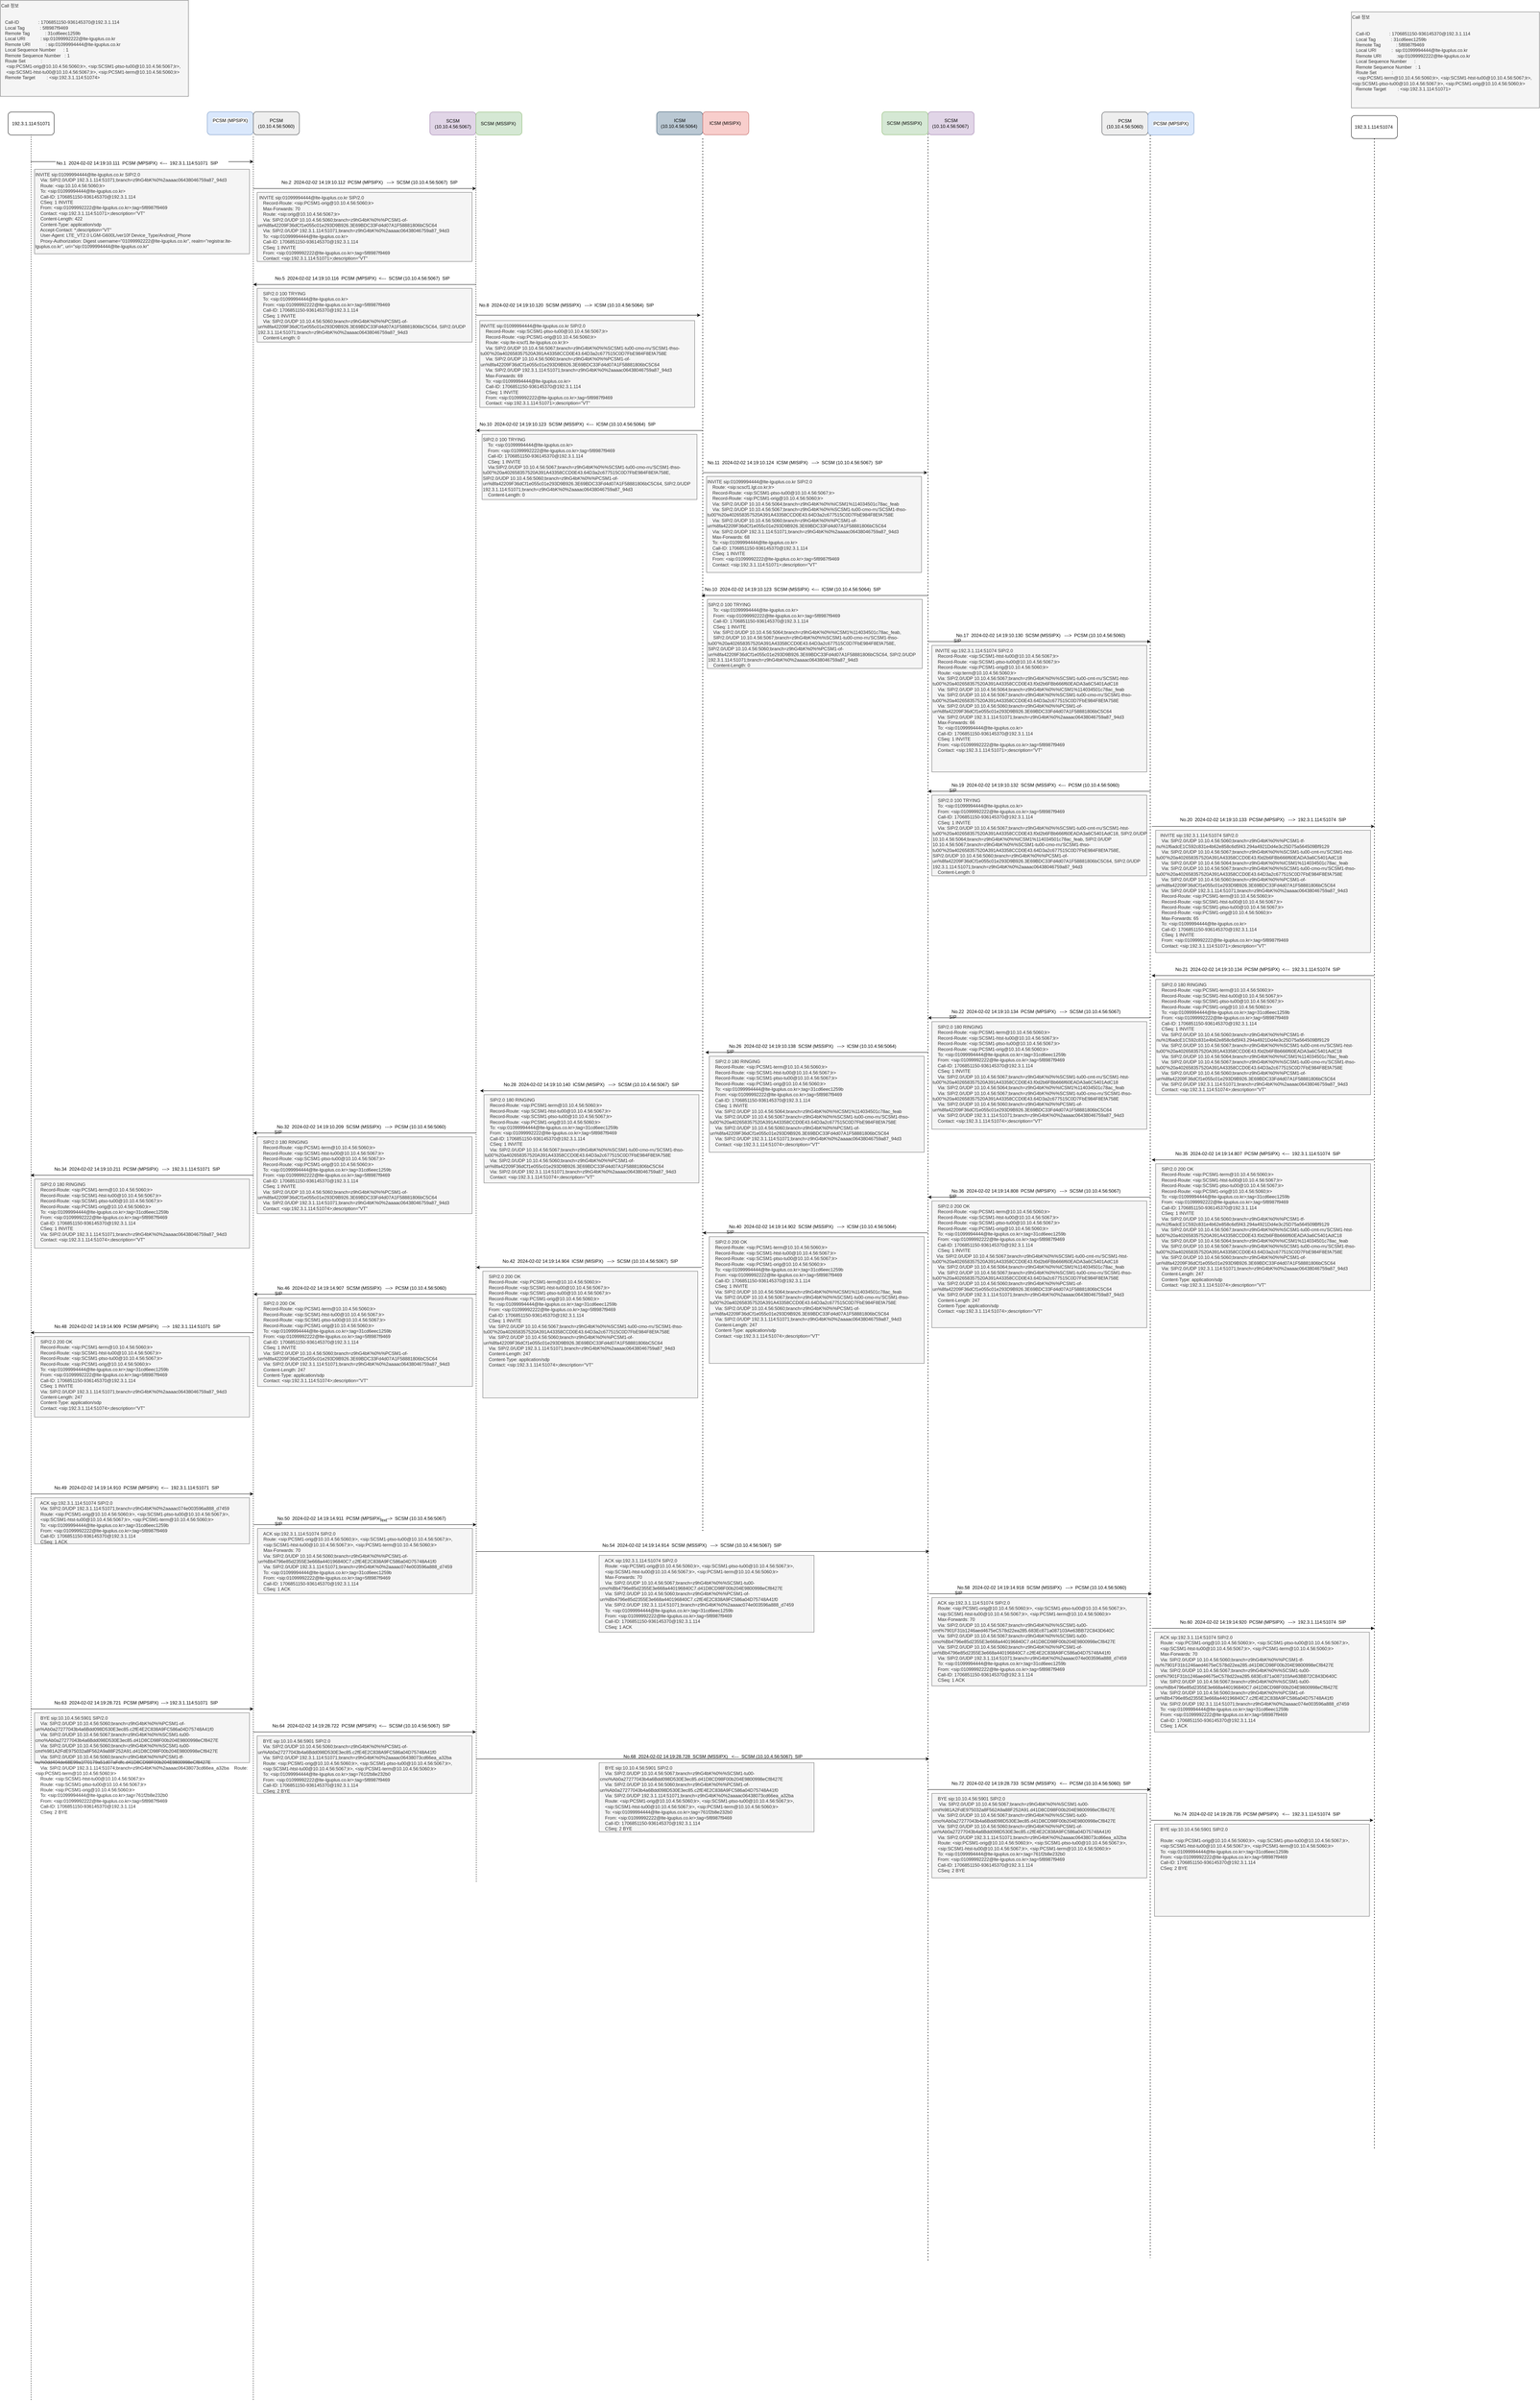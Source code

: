 <mxfile version="23.1.7" type="github">
  <diagram name="페이지-1" id="jbmBaX_fbK1Vl6JB3Odb">
    <mxGraphModel dx="4902" dy="-5106" grid="1" gridSize="10" guides="1" tooltips="1" connect="1" arrows="1" fold="1" page="1" pageScale="1" pageWidth="827" pageHeight="1169" math="0" shadow="0">
      <root>
        <mxCell id="0" />
        <mxCell id="1" parent="0" />
        <mxCell id="Mr1B6nBS8uSu-eiEcRbw-1" value="&#xa;&lt;span style=&quot;color: rgb(0, 0, 0); font-family: Helvetica; font-size: 12px; font-style: normal; font-variant-ligatures: normal; font-variant-caps: normal; font-weight: 400; letter-spacing: normal; orphans: 2; text-align: left; text-indent: 0px; text-transform: none; widows: 2; word-spacing: 0px; -webkit-text-stroke-width: 0px; background-color: rgb(251, 251, 251); text-decoration-thickness: initial; text-decoration-style: initial; text-decoration-color: initial; float: none; display: inline !important;&quot;&gt;PCSM (MPSIPX)&lt;/span&gt;&#xa;&#xa;" style="rounded=1;whiteSpace=wrap;html=1;fillColor=#dae8fc;strokeColor=#6c8ebf;" vertex="1" parent="1">
          <mxGeometry x="-2291" y="7140" width="120" height="60" as="geometry" />
        </mxCell>
        <mxCell id="Mr1B6nBS8uSu-eiEcRbw-2" value="SCSM (10.10.4.56:5067)" style="rounded=1;whiteSpace=wrap;html=1;fillColor=#e1d5e7;strokeColor=#9673a6;" vertex="1" parent="1">
          <mxGeometry x="-1711" y="7140.69" width="120" height="60" as="geometry" />
        </mxCell>
        <mxCell id="Mr1B6nBS8uSu-eiEcRbw-3" value="192.3.1.114:51071" style="rounded=1;whiteSpace=wrap;html=1;" vertex="1" parent="1">
          <mxGeometry x="-2810" y="7140.69" width="120" height="60" as="geometry" />
        </mxCell>
        <mxCell id="Mr1B6nBS8uSu-eiEcRbw-4" value="" style="endArrow=none;dashed=1;html=1;rounded=0;entryX=0.5;entryY=1;entryDx=0;entryDy=0;" edge="1" parent="1" target="Mr1B6nBS8uSu-eiEcRbw-3">
          <mxGeometry width="50" height="50" relative="1" as="geometry">
            <mxPoint x="-2750" y="13100" as="sourcePoint" />
            <mxPoint x="-2460" y="7340.69" as="targetPoint" />
          </mxGeometry>
        </mxCell>
        <mxCell id="Mr1B6nBS8uSu-eiEcRbw-5" value="" style="endArrow=none;dashed=1;html=1;rounded=0;entryX=0.5;entryY=1;entryDx=0;entryDy=0;" edge="1" parent="1">
          <mxGeometry width="50" height="50" relative="1" as="geometry">
            <mxPoint x="-2232.67" y="7200" as="sourcePoint" />
            <mxPoint x="-2232.67" y="7200" as="targetPoint" />
          </mxGeometry>
        </mxCell>
        <mxCell id="Mr1B6nBS8uSu-eiEcRbw-6" value="" style="endArrow=none;dashed=1;html=1;rounded=0;entryX=0;entryY=1;entryDx=0;entryDy=0;" edge="1" parent="1" target="Mr1B6nBS8uSu-eiEcRbw-8">
          <mxGeometry width="50" height="50" relative="1" as="geometry">
            <mxPoint x="-1590" y="11750" as="sourcePoint" />
            <mxPoint x="-1590.71" y="7260.69" as="targetPoint" />
          </mxGeometry>
        </mxCell>
        <mxCell id="Mr1B6nBS8uSu-eiEcRbw-7" value="PCSM (10.10.4.56:5060)" style="rounded=1;whiteSpace=wrap;html=1;fillColor=#eeeeee;strokeColor=#36393d;" vertex="1" parent="1">
          <mxGeometry x="-2171" y="7140" width="120" height="60" as="geometry" />
        </mxCell>
        <mxCell id="Mr1B6nBS8uSu-eiEcRbw-8" value="SCSM (MSSIPX)&amp;nbsp;" style="rounded=1;whiteSpace=wrap;html=1;fillColor=#d5e8d4;strokeColor=#82b366;" vertex="1" parent="1">
          <mxGeometry x="-1591" y="7140.69" width="120" height="60" as="geometry" />
        </mxCell>
        <mxCell id="Mr1B6nBS8uSu-eiEcRbw-9" value="ICSM (10.10.4.56:5064)&amp;nbsp;" style="rounded=1;whiteSpace=wrap;html=1;fillColor=#bac8d3;strokeColor=#23445d;" vertex="1" parent="1">
          <mxGeometry x="-1120" y="7140" width="120" height="60" as="geometry" />
        </mxCell>
        <mxCell id="Mr1B6nBS8uSu-eiEcRbw-10" value="ICSM (MISIPX)&amp;nbsp;" style="rounded=1;whiteSpace=wrap;html=1;fillColor=#f8cecc;strokeColor=#b85450;" vertex="1" parent="1">
          <mxGeometry x="-1000" y="7140" width="120" height="60" as="geometry" />
        </mxCell>
        <mxCell id="Mr1B6nBS8uSu-eiEcRbw-11" value="" style="endArrow=none;dashed=1;html=1;dashPattern=1 3;strokeWidth=2;rounded=0;exitX=0.5;exitY=1;exitDx=0;exitDy=0;" edge="1" parent="1">
          <mxGeometry width="50" height="50" relative="1" as="geometry">
            <mxPoint x="-413" y="7190" as="sourcePoint" />
            <mxPoint x="-413" y="12740" as="targetPoint" />
          </mxGeometry>
        </mxCell>
        <mxCell id="Mr1B6nBS8uSu-eiEcRbw-12" value="SCSM (10.10.4.56:5067)&amp;nbsp;" style="rounded=1;whiteSpace=wrap;html=1;fillColor=#e1d5e7;strokeColor=#9673a6;" vertex="1" parent="1">
          <mxGeometry x="-413" y="7140" width="120" height="60" as="geometry" />
        </mxCell>
        <mxCell id="Mr1B6nBS8uSu-eiEcRbw-13" value="SCSM (MSSIPX)&amp;nbsp;" style="rounded=1;whiteSpace=wrap;html=1;fillColor=#d5e8d4;strokeColor=#82b366;" vertex="1" parent="1">
          <mxGeometry x="-533" y="7140" width="120" height="60" as="geometry" />
        </mxCell>
        <mxCell id="Mr1B6nBS8uSu-eiEcRbw-14" value="" style="endArrow=none;dashed=1;html=1;dashPattern=1 3;strokeWidth=2;rounded=0;exitX=0.5;exitY=1;exitDx=0;exitDy=0;" edge="1" parent="1">
          <mxGeometry width="50" height="50" relative="1" as="geometry">
            <mxPoint x="-1000" y="7210" as="sourcePoint" />
            <mxPoint x="-1000" y="10840" as="targetPoint" />
          </mxGeometry>
        </mxCell>
        <mxCell id="Mr1B6nBS8uSu-eiEcRbw-15" value="PCSM (10.10.4.56:5060)" style="rounded=1;whiteSpace=wrap;html=1;fillColor=#eeeeee;strokeColor=#36393d;" vertex="1" parent="1">
          <mxGeometry x="40" y="7140.69" width="120" height="60" as="geometry" />
        </mxCell>
        <mxCell id="Mr1B6nBS8uSu-eiEcRbw-16" value="192.3.1.114:51074&amp;nbsp;" style="rounded=1;whiteSpace=wrap;html=1;" vertex="1" parent="1">
          <mxGeometry x="690" y="7150" width="120" height="60" as="geometry" />
        </mxCell>
        <mxCell id="Mr1B6nBS8uSu-eiEcRbw-17" value="" style="endArrow=none;dashed=1;html=1;dashPattern=1 3;strokeWidth=2;rounded=0;" edge="1" parent="1">
          <mxGeometry width="50" height="50" relative="1" as="geometry">
            <mxPoint x="166" y="7201.26" as="sourcePoint" />
            <mxPoint x="166" y="12730" as="targetPoint" />
          </mxGeometry>
        </mxCell>
        <mxCell id="Mr1B6nBS8uSu-eiEcRbw-18" value="" style="endArrow=none;dashed=1;html=1;dashPattern=1 3;strokeWidth=2;rounded=0;exitX=0.5;exitY=1;exitDx=0;exitDy=0;" edge="1" parent="1" source="Mr1B6nBS8uSu-eiEcRbw-16">
          <mxGeometry width="50" height="50" relative="1" as="geometry">
            <mxPoint x="750" y="7270" as="sourcePoint" />
            <mxPoint x="750" y="12450" as="targetPoint" />
          </mxGeometry>
        </mxCell>
        <mxCell id="Mr1B6nBS8uSu-eiEcRbw-19" value="&lt;span style=&quot;color: rgb(0, 0, 0); font-family: Helvetica; font-size: 12px; font-style: normal; font-variant-ligatures: normal; font-variant-caps: normal; font-weight: 400; letter-spacing: normal; orphans: 2; text-align: left; text-indent: 0px; text-transform: none; widows: 2; word-spacing: 0px; -webkit-text-stroke-width: 0px; background-color: rgb(251, 251, 251); text-decoration-thickness: initial; text-decoration-style: initial; text-decoration-color: initial; float: none; display: inline !important;&quot;&gt;PCSM (MPSIPX)&lt;/span&gt;" style="rounded=1;whiteSpace=wrap;html=1;fillColor=#dae8fc;strokeColor=#6c8ebf;" vertex="1" parent="1">
          <mxGeometry x="160" y="7140.69" width="120" height="60" as="geometry" />
        </mxCell>
        <mxCell id="Mr1B6nBS8uSu-eiEcRbw-20" value="  No.2  2024-02-02 14:19:10.112  PCSM (MPSIPX)   ---&gt;  SCSM (10.10.4.56:5067)  SIP  &#xa;" style="text;whiteSpace=wrap;" vertex="1" parent="1">
          <mxGeometry x="-2106" y="7310" width="475" height="40" as="geometry" />
        </mxCell>
        <mxCell id="Mr1B6nBS8uSu-eiEcRbw-21" value=" INVITE sip:01099994444@lte-lguplus.co.kr SIP/2.0&#xa;    Record-Route: &lt;sip:PCSM1-orig@10.10.4.56:5060;lr&gt;&#xa;    Max-Forwards: 70&#xa;    Route: &lt;sip:orig@10.10.4.56:5067;lr&gt;&#xa;    Via: SIP/2.0/UDP 10.10.4.56:5060;branch=z9hG4bK%0%%PCSM1-of-un%8fa42209F36dCf1e055c01e293D9B926.3E69BDC33Fd4d07A1F58881806bC5C64&#xa;    Via: SIP/2.0/UDP 192.3.1.114:51071;branch=z9hG4bK%0%2aaaac06438046759a87_94d3&#xa;    To: &lt;sip:01099994444@lte-lguplus.co.kr&gt;&#xa;    Call-ID: 1706851150-936145370@192.3.1.114&#xa;    CSeq: 1 INVITE&#xa;    From: &lt;sip:01099992222@lte-lguplus.co.kr&gt;;tag=5f8987f9469&#xa;    Contact: &lt;sip:192.3.1.114:51071&gt;;description=&quot;VT&quot;&#xa;    &#xa;" style="text;whiteSpace=wrap;fillColor=#f5f5f5;fontColor=#333333;strokeColor=#666666;labelBackgroundColor=none;" vertex="1" parent="1">
          <mxGeometry x="-2161" y="7350" width="560" height="180" as="geometry" />
        </mxCell>
        <mxCell id="Mr1B6nBS8uSu-eiEcRbw-22" value="" style="endArrow=classic;html=1;rounded=0;" edge="1" parent="1">
          <mxGeometry width="50" height="50" relative="1" as="geometry">
            <mxPoint x="-2171" y="7340" as="sourcePoint" />
            <mxPoint x="-1591" y="7340" as="targetPoint" />
          </mxGeometry>
        </mxCell>
        <mxCell id="Mr1B6nBS8uSu-eiEcRbw-23" value="INVITE sip:01099994444@lte-lguplus.co.kr SIP/2.0&#xa;    Via: SIP/2.0/UDP 192.3.1.114:51071;branch=z9hG4bK%0%2aaaac06438046759a87_94d3&#xa;    Route: &lt;sip:10.10.4.56:5060;lr&gt;&#xa;    To: &lt;sip:01099994444@lte-lguplus.co.kr&gt;&#xa;    Call-ID: 1706851150-936145370@192.3.1.114&#xa;    CSeq: 1 INVITE&#xa;    From: &lt;sip:01099992222@lte-lguplus.co.kr&gt;;tag=5f8987f9469&#xa;    Contact: &lt;sip:192.3.1.114:51071&gt;;description=&quot;VT&quot;&#xa;    Content-Length: 422&#xa;    Content-Type: application/sdp&#xa;    Accept-Contact: *;description=&quot;VT&quot;&#xa;    User-Agent: LTE_VT2.0 LGM-G600L/ver10f Device_Type/Android_Phone&#xa;    Proxy-Authorization: Digest username=&quot;01099992222@lte-lguplus.co.kr&quot;, realm=&quot;registrar.lte-lguplus.co.kr&quot;, uri=&quot;sip:01099994444@lte-lguplus.co.kr&quot;&#xa;    &#xa;" style="text;whiteSpace=wrap;fillColor=#f5f5f5;fontColor=#333333;strokeColor=#666666;" vertex="1" parent="1">
          <mxGeometry x="-2741" y="7290" width="560" height="220" as="geometry" />
        </mxCell>
        <mxCell id="Mr1B6nBS8uSu-eiEcRbw-24" value="" style="edgeStyle=orthogonalEdgeStyle;rounded=0;orthogonalLoop=1;jettySize=auto;html=1;" edge="1" parent="1" source="Mr1B6nBS8uSu-eiEcRbw-25">
          <mxGeometry relative="1" as="geometry">
            <mxPoint x="-2171" y="7270" as="targetPoint" />
            <Array as="points">
              <mxPoint x="-2171" y="7270" />
            </Array>
          </mxGeometry>
        </mxCell>
        <mxCell id="Mr1B6nBS8uSu-eiEcRbw-25" value="No.1  2024-02-02 14:19:10.111  PCSM (MPSIPX)  &lt;---  192.3.1.114:51071  SIP" style="text;whiteSpace=wrap;" vertex="1" parent="1">
          <mxGeometry x="-2686" y="7260" width="450" height="20" as="geometry" />
        </mxCell>
        <mxCell id="Mr1B6nBS8uSu-eiEcRbw-26" value="" style="endArrow=none;html=1;rounded=0;exitX=0;exitY=0.5;exitDx=0;exitDy=0;" edge="1" parent="1" source="Mr1B6nBS8uSu-eiEcRbw-25">
          <mxGeometry width="50" height="50" relative="1" as="geometry">
            <mxPoint x="-2551" y="7260" as="sourcePoint" />
            <mxPoint x="-2751" y="7270" as="targetPoint" />
          </mxGeometry>
        </mxCell>
        <mxCell id="Mr1B6nBS8uSu-eiEcRbw-27" value="  No.8  2024-02-02 14:19:10.120  SCSM (MSSIPX)   ---&gt;  ICSM (10.10.4.56:5064)  SIP  " style="text;whiteSpace=wrap;" vertex="1" parent="1">
          <mxGeometry x="-1591" y="7630" width="475" height="40" as="geometry" />
        </mxCell>
        <mxCell id="Mr1B6nBS8uSu-eiEcRbw-28" value="" style="endArrow=classic;html=1;rounded=0;startArrow=none;startFill=0;endFill=1;" edge="1" parent="1">
          <mxGeometry width="50" height="50" relative="1" as="geometry">
            <mxPoint x="-1591" y="7670" as="sourcePoint" />
            <mxPoint x="-1006" y="7670" as="targetPoint" />
          </mxGeometry>
        </mxCell>
        <mxCell id="Mr1B6nBS8uSu-eiEcRbw-29" value="INVITE sip:01099994444@lte-lguplus.co.kr SIP/2.0&#xa;    Record-Route: &lt;sip:SCSM1-ptso-tu00@10.10.4.56:5067;lr&gt;&#xa;    Record-Route: &lt;sip:PCSM1-orig@10.10.4.56:5060;lr&gt;    &#xa;    Route: &lt;sip:lte-icscf1.lte-lguplus.co.kr;lr&gt;&#xa;    Via: SIP/2.0/UDP 10.10.4.56:5067;branch=z9hG4bK%0%%SCSM1-tu00-cmo-rru&#39;SCSM1-thso-tu00&#39;%20a402658357520A391A43358CCD0E43.64D3a2c677515C0D7FbE984F8EfA758E&#xa;    Via: SIP/2.0/UDP 10.10.4.56:5060;branch=z9hG4bK%0%%PCSM1-of-un%8fa42209F36dCf1e055c01e293D9B926.3E69BDC33Fd4d07A1F58881806bC5C64&#xa;    Via: SIP/2.0/UDP 192.3.1.114:51071;branch=z9hG4bK%0%2aaaac06438046759a87_94d3&#xa;    Max-Forwards: 69&#xa;    To: &lt;sip:01099994444@lte-lguplus.co.kr&gt;&#xa;    Call-ID: 1706851150-936145370@192.3.1.114&#xa;    CSeq: 1 INVITE&#xa;    From: &lt;sip:01099992222@lte-lguplus.co.kr&gt;;tag=5f8987f9469&#xa;    Contact: &lt;sip:192.3.1.114:51071&gt;;description=&quot;VT&quot;&#xa;    &#xa;   " style="text;whiteSpace=wrap;fillColor=#f5f5f5;fontColor=#333333;strokeColor=#666666;" vertex="1" parent="1">
          <mxGeometry x="-1581" y="7684" width="560" height="226" as="geometry" />
        </mxCell>
        <mxCell id="Mr1B6nBS8uSu-eiEcRbw-30" value="  No.11  2024-02-02 14:19:10.124  ICSM (MISIPX)   ---&gt;  SCSM (10.10.4.56:5067)  SIP  &#xa;" style="text;whiteSpace=wrap;" vertex="1" parent="1">
          <mxGeometry x="-996" y="8040" width="475" height="30" as="geometry" />
        </mxCell>
        <mxCell id="Mr1B6nBS8uSu-eiEcRbw-31" value="INVITE sip:01099994444@lte-lguplus.co.kr SIP/2.0&#xa;    Route: &lt;sip:scscf1.lgt.co.kr;lr&gt;&#xa;    Record-Route: &lt;sip:SCSM1-ptso-tu00@10.10.4.56:5067;lr&gt;&#xa;    Record-Route: &lt;sip:PCSM1-orig@10.10.4.56:5060;lr&gt; &#xa;    Via: SIP/2.0/UDP 10.10.4.56:5064;branch=z9hG4bK%0%%ICSM1%114034501c78ac_feab&#xa;    Via: SIP/2.0/UDP 10.10.4.56:5067;branch=z9hG4bK%0%%SCSM1-tu00-cmo-rru&#39;SCSM1-thso-tu00&#39;%20a402658357520A391A43358CCD0E43.64D3a2c677515C0D7FbE984F8EfA758E&#xa;    Via: SIP/2.0/UDP 10.10.4.56:5060;branch=z9hG4bK%0%%PCSM1-of-un%8fa42209F36dCf1e055c01e293D9B926.3E69BDC33Fd4d07A1F58881806bC5C64&#xa;    Via: SIP/2.0/UDP 192.3.1.114:51071;branch=z9hG4bK%0%2aaaac06438046759a87_94d3&#xa;    Max-Forwards: 68&#xa;    To: &lt;sip:01099994444@lte-lguplus.co.kr&gt;&#xa;    Call-ID: 1706851150-936145370@192.3.1.114&#xa;    CSeq: 1 INVITE&#xa;    From: &lt;sip:01099992222@lte-lguplus.co.kr&gt;;tag=5f8987f9469&#xa;    Contact: &lt;sip:192.3.1.114:51071&gt;;description=&quot;VT&quot;&#xa;" style="text;whiteSpace=wrap;fillColor=#f5f5f5;fontColor=#333333;strokeColor=#666666;" vertex="1" parent="1">
          <mxGeometry x="-990" y="8090" width="560" height="250" as="geometry" />
        </mxCell>
        <mxCell id="Mr1B6nBS8uSu-eiEcRbw-32" value="" style="endArrow=classic;html=1;rounded=0;startArrow=none;startFill=0;endFill=1;" edge="1" parent="1">
          <mxGeometry width="50" height="50" relative="1" as="geometry">
            <mxPoint x="-1000" y="8080" as="sourcePoint" />
            <mxPoint x="-415" y="8080" as="targetPoint" />
          </mxGeometry>
        </mxCell>
        <mxCell id="Mr1B6nBS8uSu-eiEcRbw-33" value="  No.17  2024-02-02 14:19:10.130  SCSM (MSSIPX)   ---&gt;  PCSM (10.10.4.56:5060)  SIP  &#xa;" style="text;whiteSpace=wrap;" vertex="1" parent="1">
          <mxGeometry x="-348" y="8490" width="475" height="40" as="geometry" />
        </mxCell>
        <mxCell id="Mr1B6nBS8uSu-eiEcRbw-34" value="  INVITE sip:192.3.1.114:51074 SIP/2.0&#xa;    Record-Route: &lt;sip:SCSM1-htst-tu00@10.10.4.56:5067;lr&gt;&#xa;    Record-Route: &lt;sip:SCSM1-ptso-tu00@10.10.4.56:5067;lr&gt;&#xa;    Record-Route: &lt;sip:PCSM1-orig@10.10.4.56:5060;lr&gt;&#xa;    Route: &lt;sip:term@10.10.4.56:5060;lr&gt;&#xa;    Via: SIP/2.0/UDP 10.10.4.56:5067;branch=z9hG4bK%0%%SCSM1-tu00-cmt-rru&#39;SCSM1-htst-tu00&#39;%20a402658357520A391A43358CCD0E43.f0d2b6FBb666f60EADA3a6C5401AdC18&#xa;    Via: SIP/2.0/UDP 10.10.4.56:5064;branch=z9hG4bK%0%%ICSM1%114034501c78ac_feab&#xa;    Via: SIP/2.0/UDP 10.10.4.56:5067;branch=z9hG4bK%0%%SCSM1-tu00-cmo-rru&#39;SCSM1-thso-tu00&#39;%20a402658357520A391A43358CCD0E43.64D3a2c677515C0D7FbE984F8EfA758E&#xa;    Via: SIP/2.0/UDP 10.10.4.56:5060;branch=z9hG4bK%0%%PCSM1-of-un%8fa42209F36dCf1e055c01e293D9B926.3E69BDC33Fd4d07A1F58881806bC5C64&#xa;    Via: SIP/2.0/UDP 192.3.1.114:51071;branch=z9hG4bK%0%2aaaac06438046759a87_94d3&#xa;    Max-Forwards: 66&#xa;    To: &lt;sip:01099994444@lte-lguplus.co.kr&gt;&#xa;    Call-ID: 1706851150-936145370@192.3.1.114&#xa;    CSeq: 1 INVITE&#xa;    From: &lt;sip:01099992222@lte-lguplus.co.kr&gt;;tag=5f8987f9469&#xa;    Contact: &lt;sip:192.3.1.114:51071&gt;;description=&quot;VT&quot;&#xa;    " style="text;whiteSpace=wrap;fillColor=#f5f5f5;fontColor=#333333;strokeColor=#666666;" vertex="1" parent="1">
          <mxGeometry x="-403" y="8530" width="560" height="329.57" as="geometry" />
        </mxCell>
        <mxCell id="Mr1B6nBS8uSu-eiEcRbw-35" value="" style="endArrow=block;html=1;rounded=0;startArrow=none;startFill=0;endFill=1;" edge="1" parent="1">
          <mxGeometry width="50" height="50" relative="1" as="geometry">
            <mxPoint x="-413" y="8520" as="sourcePoint" />
            <mxPoint x="167" y="8520" as="targetPoint" />
          </mxGeometry>
        </mxCell>
        <mxCell id="Mr1B6nBS8uSu-eiEcRbw-36" value="  No.20  2024-02-02 14:19:10.133  PCSM (MPSIPX)   ---&gt;  192.3.1.114:51074  SIP  &#xa;" style="text;whiteSpace=wrap;" vertex="1" parent="1">
          <mxGeometry x="235" y="8970" width="475" height="41.43" as="geometry" />
        </mxCell>
        <mxCell id="Mr1B6nBS8uSu-eiEcRbw-37" value="   INVITE sip:192.3.1.114:51074 SIP/2.0&#xa;    Via: SIP/2.0/UDP 10.10.4.56:5060;branch=z9hG4bK%0%%PCSM1-tf-nu%1f6adcE1C592c831e4b62e858c6d5f43.294a4921Dd4e3c25D75a564509Bf9129&#xa;    Via: SIP/2.0/UDP 10.10.4.56:5067;branch=z9hG4bK%0%%SCSM1-tu00-cmt-rru&#39;SCSM1-htst-tu00&#39;%20a402658357520A391A43358CCD0E43.f0d2b6FBb666f60EADA3a6C5401AdC18&#xa;    Via: SIP/2.0/UDP 10.10.4.56:5064;branch=z9hG4bK%0%%ICSM1%114034501c78ac_feab&#xa;    Via: SIP/2.0/UDP 10.10.4.56:5067;branch=z9hG4bK%0%%SCSM1-tu00-cmo-rru&#39;SCSM1-thso-tu00&#39;%20a402658357520A391A43358CCD0E43.64D3a2c677515C0D7FbE984F8EfA758E&#xa;    Via: SIP/2.0/UDP 10.10.4.56:5060;branch=z9hG4bK%0%%PCSM1-of-un%8fa42209F36dCf1e055c01e293D9B926.3E69BDC33Fd4d07A1F58881806bC5C64&#xa;    Via: SIP/2.0/UDP 192.3.1.114:51071;branch=z9hG4bK%0%2aaaac06438046759a87_94d3&#xa;    Record-Route: &lt;sip:PCSM1-term@10.10.4.56:5060;lr&gt;&#xa;    Record-Route: &lt;sip:SCSM1-htst-tu00@10.10.4.56:5067;lr&gt;&#xa;    Record-Route: &lt;sip:SCSM1-ptso-tu00@10.10.4.56:5067;lr&gt;&#xa;    Record-Route: &lt;sip:PCSM1-orig@10.10.4.56:5060;lr&gt;    &#xa;    Max-Forwards: 65&#xa;    To: &lt;sip:01099994444@lte-lguplus.co.kr&gt;&#xa;    Call-ID: 1706851150-936145370@192.3.1.114&#xa;    CSeq: 1 INVITE&#xa;    From: &lt;sip:01099992222@lte-lguplus.co.kr&gt;;tag=5f8987f9469&#xa;    Contact: &lt;sip:192.3.1.114:51071&gt;;description=&quot;VT&quot;" style="text;whiteSpace=wrap;fillColor=#f5f5f5;fontColor=#333333;strokeColor=#666666;" vertex="1" parent="1">
          <mxGeometry x="180" y="9011.43" width="560" height="318.57" as="geometry" />
        </mxCell>
        <mxCell id="Mr1B6nBS8uSu-eiEcRbw-38" value="" style="endArrow=classic;html=1;rounded=0;startArrow=none;startFill=0;endFill=1;" edge="1" parent="1">
          <mxGeometry width="50" height="50" relative="1" as="geometry">
            <mxPoint x="170" y="9001.43" as="sourcePoint" />
            <mxPoint x="750" y="9001.43" as="targetPoint" />
          </mxGeometry>
        </mxCell>
        <mxCell id="Mr1B6nBS8uSu-eiEcRbw-39" value="  No.5  2024-02-02 14:19:10.116  PCSM (MPSIPX)  &lt;---  SCSM (10.10.4.56:5067)  SIP  &#xa;" style="text;whiteSpace=wrap;" vertex="1" parent="1">
          <mxGeometry x="-2123.5" y="7560" width="485" height="20" as="geometry" />
        </mxCell>
        <mxCell id="Mr1B6nBS8uSu-eiEcRbw-40" value="    SIP/2.0 100 TRYING&#xa;    To: &lt;sip:01099994444@lte-lguplus.co.kr&gt;&#xa;    From: &lt;sip:01099992222@lte-lguplus.co.kr&gt;;tag=5f8987f9469&#xa;    Call-ID: 1706851150-936145370@192.3.1.114&#xa;    CSeq: 1 INVITE&#xa;    Via: SIP/2.0/UDP 10.10.4.56:5060;branch=z9hG4bK%0%%PCSM1-of-un%8fa42209F36dCf1e055c01e293D9B926.3E69BDC33Fd4d07A1F58881806bC5C64, SIP/2.0/UDP 192.3.1.114:51071;branch=z9hG4bK%0%2aaaac06438046759a87_94d3&#xa;    Content-Length: 0" style="text;whiteSpace=wrap;fillColor=#f5f5f5;fontColor=#333333;strokeColor=#666666;" vertex="1" parent="1">
          <mxGeometry x="-2161" y="7600" width="560" height="140" as="geometry" />
        </mxCell>
        <mxCell id="Mr1B6nBS8uSu-eiEcRbw-41" value="" style="endArrow=classic;html=1;rounded=0;" edge="1" parent="1">
          <mxGeometry width="50" height="50" relative="1" as="geometry">
            <mxPoint x="-1591" y="7590" as="sourcePoint" />
            <mxPoint x="-2171" y="7590" as="targetPoint" />
          </mxGeometry>
        </mxCell>
        <mxCell id="Mr1B6nBS8uSu-eiEcRbw-42" value="  No.10  2024-02-02 14:19:10.123  SCSM (MSSIPX)  &lt;---  ICSM (10.10.4.56:5064)  SIP  " style="text;whiteSpace=wrap;" vertex="1" parent="1">
          <mxGeometry x="-1590" y="7940.22" width="475" height="20" as="geometry" />
        </mxCell>
        <mxCell id="Mr1B6nBS8uSu-eiEcRbw-43" value="" style="endArrow=classic;html=1;rounded=0;" edge="1" parent="1">
          <mxGeometry width="50" height="50" relative="1" as="geometry">
            <mxPoint x="-1000" y="7970.22" as="sourcePoint" />
            <mxPoint x="-1590" y="7970.22" as="targetPoint" />
          </mxGeometry>
        </mxCell>
        <mxCell id="Mr1B6nBS8uSu-eiEcRbw-44" value="SIP/2.0 100 TRYING&#xa;    To: &lt;sip:01099994444@lte-lguplus.co.kr&gt;&#xa;    From: &lt;sip:01099992222@lte-lguplus.co.kr&gt;;tag=5f8987f9469&#xa;    Call-ID: 1706851150-936145370@192.3.1.114&#xa;    CSeq: 1 INVITE&#xa;    Via:SIP/2.0/UDP 10.10.4.56:5067;branch=z9hG4bK%0%%SCSM1-tu00-cmo-rru&#39;SCSM1-thso-tu00&#39;%20a402658357520A391A43358CCD0E43.64D3a2c677515C0D7FbE984F8EfA758E,&#xa;SIP/2.0/UDP 10.10.4.56:5060;branch=z9hG4bK%0%%PCSM1-of-un%8fa42209F36dCf1e055c01e293D9B926.3E69BDC33Fd4d07A1F58881806bC5C64, SIP/2.0/UDP 192.3.1.114:51071;branch=z9hG4bK%0%2aaaac06438046759a87_94d3&#xa;    Content-Length: 0" style="text;whiteSpace=wrap;fillColor=#f5f5f5;fontColor=#333333;strokeColor=#666666;" vertex="1" parent="1">
          <mxGeometry x="-1575" y="7980.22" width="560" height="169.78" as="geometry" />
        </mxCell>
        <mxCell id="Mr1B6nBS8uSu-eiEcRbw-45" value="  No.10  2024-02-02 14:19:10.123  SCSM (MSSIPX)  &lt;---  ICSM (10.10.4.56:5064)  SIP  " style="text;whiteSpace=wrap;" vertex="1" parent="1">
          <mxGeometry x="-1003" y="8370" width="475" height="20" as="geometry" />
        </mxCell>
        <mxCell id="Mr1B6nBS8uSu-eiEcRbw-46" value="" style="endArrow=classic;html=1;rounded=0;" edge="1" parent="1">
          <mxGeometry width="50" height="50" relative="1" as="geometry">
            <mxPoint x="-413" y="8400" as="sourcePoint" />
            <mxPoint x="-1003" y="8400" as="targetPoint" />
          </mxGeometry>
        </mxCell>
        <mxCell id="Mr1B6nBS8uSu-eiEcRbw-47" value="SIP/2.0 100 TRYING&#xa;    To: &lt;sip:01099994444@lte-lguplus.co.kr&gt;&#xa;    From: &lt;sip:01099992222@lte-lguplus.co.kr&gt;;tag=5f8987f9469&#xa;    Call-ID: 1706851150-936145370@192.3.1.114&#xa;    CSeq: 1 INVITE&#xa;    Via: SIP/2.0/UDP 10.10.4.56:5064;branch=z9hG4bK%0%%ICSM1%114034501c78ac_feab,     SIP/2.0/UDP 10.10.4.56:5067;branch=z9hG4bK%0%%SCSM1-tu00-cmo-rru&#39;SCSM1-thso-tu00&#39;%20a402658357520A391A43358CCD0E43.64D3a2c677515C0D7FbE984F8EfA758E,    SIP/2.0/UDP 10.10.4.56:5060;branch=z9hG4bK%0%%PCSM1-of-un%8fa42209F36dCf1e055c01e293D9B926.3E69BDC33Fd4d07A1F58881806bC5C64, SIP/2.0/UDP 192.3.1.114:51071;branch=z9hG4bK%0%2aaaac06438046759a87_94d3&#xa;    Content-Length: 0" style="text;whiteSpace=wrap;fillColor=#f5f5f5;fontColor=#333333;strokeColor=#666666;" vertex="1" parent="1">
          <mxGeometry x="-988" y="8410" width="560" height="180" as="geometry" />
        </mxCell>
        <mxCell id="Mr1B6nBS8uSu-eiEcRbw-48" value="  No.19  2024-02-02 14:19:10.132  SCSM (MSSIPX)  &lt;---  PCSM (10.10.4.56:5060)  SIP  &#xa;" style="text;whiteSpace=wrap;" vertex="1" parent="1">
          <mxGeometry x="-360.5" y="8880" width="475" height="20" as="geometry" />
        </mxCell>
        <mxCell id="Mr1B6nBS8uSu-eiEcRbw-49" value="    SIP/2.0 100 TRYING&#xa;    To: &lt;sip:01099994444@lte-lguplus.co.kr&gt;&#xa;    From: &lt;sip:01099992222@lte-lguplus.co.kr&gt;;tag=5f8987f9469&#xa;    Call-ID: 1706851150-936145370@192.3.1.114&#xa;    CSeq: 1 INVITE&#xa;    Via: SIP/2.0/UDP 10.10.4.56:5067;branch=z9hG4bK%0%%SCSM1-tu00-cmt-rru&#39;SCSM1-htst-tu00&#39;%20a402658357520A391A43358CCD0E43.f0d2b6FBb666f60EADA3a6C5401AdC18, SIP/2.0/UDP 10.10.4.56:5064;branch=z9hG4bK%0%%ICSM1%114034501c78ac_feab, SIP/2.0/UDP 10.10.4.56:5067;branch=z9hG4bK%0%%SCSM1-tu00-cmo-rru&#39;SCSM1-thso-tu00&#39;%20a402658357520A391A43358CCD0E43.64D3a2c677515C0D7FbE984F8EfA758E, SIP/2.0/UDP 10.10.4.56:5060;branch=z9hG4bK%0%%PCSM1-of-un%8fa42209F36dCf1e055c01e293D9B926.3E69BDC33Fd4d07A1F58881806bC5C64, SIP/2.0/UDP 192.3.1.114:51071;branch=z9hG4bK%0%2aaaac06438046759a87_94d3&#xa;    Content-Length: 0" style="text;whiteSpace=wrap;fillColor=#f5f5f5;fontColor=#333333;strokeColor=#666666;" vertex="1" parent="1">
          <mxGeometry x="-403" y="8920" width="560" height="210" as="geometry" />
        </mxCell>
        <mxCell id="Mr1B6nBS8uSu-eiEcRbw-50" value="" style="endArrow=classic;html=1;rounded=0;" edge="1" parent="1">
          <mxGeometry width="50" height="50" relative="1" as="geometry">
            <mxPoint x="167" y="8910" as="sourcePoint" />
            <mxPoint x="-413" y="8910" as="targetPoint" />
          </mxGeometry>
        </mxCell>
        <mxCell id="Mr1B6nBS8uSu-eiEcRbw-51" value="  No.21  2024-02-02 14:19:10.134  PCSM (MPSIPX)  &lt;---  192.3.1.114:51074  SIP  &#xa;" style="text;whiteSpace=wrap;" vertex="1" parent="1">
          <mxGeometry x="222.5" y="9360" width="475" height="20" as="geometry" />
        </mxCell>
        <mxCell id="Mr1B6nBS8uSu-eiEcRbw-52" value="    SIP/2.0 180 RINGING&#xa;    Record-Route: &lt;sip:PCSM1-term@10.10.4.56:5060;lr&gt;&#xa;    Record-Route: &lt;sip:SCSM1-htst-tu00@10.10.4.56:5067;lr&gt;&#xa;    Record-Route: &lt;sip:SCSM1-ptso-tu00@10.10.4.56:5067;lr&gt;&#xa;    Record-Route: &lt;sip:PCSM1-orig@10.10.4.56:5060;lr&gt;     &#xa;    To: &lt;sip:01099994444@lte-lguplus.co.kr&gt;;tag=31cd6eec1259b&#xa;    From: &lt;sip:01099992222@lte-lguplus.co.kr&gt;;tag=5f8987f9469&#xa;    Call-ID: 1706851150-936145370@192.3.1.114&#xa;    CSeq: 1 INVITE&#xa;    Via: SIP/2.0/UDP 10.10.4.56:5060;branch=z9hG4bK%0%%PCSM1-tf-nu%1f6adcE1C592c831e4b62e858c6d5f43.294a4921Dd4e3c25D75a564509Bf9129&#xa;    Via: SIP/2.0/UDP 10.10.4.56:5067;branch=z9hG4bK%0%%SCSM1-tu00-cmt-rru&#39;SCSM1-htst-tu00&#39;%20a402658357520A391A43358CCD0E43.f0d2b6FBb666f60EADA3a6C5401AdC18&#xa;    Via: SIP/2.0/UDP 10.10.4.56:5064;branch=z9hG4bK%0%%ICSM1%114034501c78ac_feab&#xa;    Via: SIP/2.0/UDP 10.10.4.56:5067;branch=z9hG4bK%0%%SCSM1-tu00-cmo-rru&#39;SCSM1-thso-tu00&#39;%20a402658357520A391A43358CCD0E43.64D3a2c677515C0D7FbE984F8EfA758E&#xa;    Via: SIP/2.0/UDP 10.10.4.56:5060;branch=z9hG4bK%0%%PCSM1-of-un%8fa42209F36dCf1e055c01e293D9B926.3E69BDC33Fd4d07A1F58881806bC5C64&#xa;    Via: SIP/2.0/UDP 192.3.1.114:51071;branch=z9hG4bK%0%2aaaac06438046759a87_94d3&#xa;    Contact: &lt;sip:192.3.1.114:51074&gt;;description=&quot;VT&quot;&#xa;    " style="text;whiteSpace=wrap;fillColor=#f5f5f5;fontColor=#333333;strokeColor=#666666;" vertex="1" parent="1">
          <mxGeometry x="180" y="9400" width="560" height="300" as="geometry" />
        </mxCell>
        <mxCell id="Mr1B6nBS8uSu-eiEcRbw-53" value="" style="endArrow=classic;html=1;rounded=0;" edge="1" parent="1">
          <mxGeometry width="50" height="50" relative="1" as="geometry">
            <mxPoint x="750" y="9390" as="sourcePoint" />
            <mxPoint x="170" y="9390" as="targetPoint" />
          </mxGeometry>
        </mxCell>
        <mxCell id="Mr1B6nBS8uSu-eiEcRbw-54" value="Call 정보&#xa;&#xa;&#xa;   Call-ID               : 1706851150-936145370@192.3.1.114&#xa;   Local Tag            : 5f8987f9469&#xa;   Remote Tag            : 31cd6eec1259b&#xa;   Local URI            : sip:01099992222@lte-lguplus.co.kr&#xa;   Remote URI            : sip:01099994444@lte-lguplus.co.kr&#xa;   Local Sequence Number      : 1&#xa;   Remote Sequence Number   : 1&#xa;   Route Set            :&#xa;    &lt;sip:PCSM1-orig@10.10.4.56:5060;lr&gt;, &lt;sip:SCSM1-ptso-tu00@10.10.4.56:5067;lr&gt;,&#xa;    &lt;sip:SCSM1-htst-tu00@10.10.4.56:5067;lr&gt;, &lt;sip:PCSM1-term@10.10.4.56:5060;lr&gt;&#xa;   Remote Target         : &lt;sip:192.3.1.114:51074&gt;" style="text;whiteSpace=wrap;fillColor=#f5f5f5;fontColor=#333333;strokeColor=#666666;" vertex="1" parent="1">
          <mxGeometry x="-2830" y="6850" width="490" height="250" as="geometry" />
        </mxCell>
        <mxCell id="Mr1B6nBS8uSu-eiEcRbw-55" value="  No.22  2024-02-02 14:19:10.134  PCSM (MPSIPX)   ---&gt;  SCSM (10.10.4.56:5067)  SIP  &#xa;" style="text;whiteSpace=wrap;" vertex="1" parent="1">
          <mxGeometry x="-360.5" y="9470" width="475" height="20" as="geometry" />
        </mxCell>
        <mxCell id="Mr1B6nBS8uSu-eiEcRbw-56" value="    SIP/2.0 180 RINGING&#xa;    Record-Route: &lt;sip:PCSM1-term@10.10.4.56:5060;lr&gt;&#xa;    Record-Route: &lt;sip:SCSM1-htst-tu00@10.10.4.56:5067;lr&gt;&#xa;    Record-Route: &lt;sip:SCSM1-ptso-tu00@10.10.4.56:5067;lr&gt;&#xa;    Record-Route: &lt;sip:PCSM1-orig@10.10.4.56:5060;lr&gt;     &#xa;    To: &lt;sip:01099994444@lte-lguplus.co.kr&gt;;tag=31cd6eec1259b&#xa;    From: &lt;sip:01099992222@lte-lguplus.co.kr&gt;;tag=5f8987f9469&#xa;    Call-ID: 1706851150-936145370@192.3.1.114&#xa;    CSeq: 1 INVITE&#xa;    Via: SIP/2.0/UDP 10.10.4.56:5067;branch=z9hG4bK%0%%SCSM1-tu00-cmt-rru&#39;SCSM1-htst-tu00&#39;%20a402658357520A391A43358CCD0E43.f0d2b6FBb666f60EADA3a6C5401AdC18&#xa;    Via: SIP/2.0/UDP 10.10.4.56:5064;branch=z9hG4bK%0%%ICSM1%114034501c78ac_feab&#xa;    Via: SIP/2.0/UDP 10.10.4.56:5067;branch=z9hG4bK%0%%SCSM1-tu00-cmo-rru&#39;SCSM1-thso-tu00&#39;%20a402658357520A391A43358CCD0E43.64D3a2c677515C0D7FbE984F8EfA758E&#xa;    Via: SIP/2.0/UDP 10.10.4.56:5060;branch=z9hG4bK%0%%PCSM1-of-un%8fa42209F36dCf1e055c01e293D9B926.3E69BDC33Fd4d07A1F58881806bC5C64&#xa;    Via: SIP/2.0/UDP 192.3.1.114:51071;branch=z9hG4bK%0%2aaaac06438046759a87_94d3&#xa;    Contact: &lt;sip:192.3.1.114:51074&gt;;description=&quot;VT&quot;&#xa;    " style="text;whiteSpace=wrap;fillColor=#f5f5f5;fontColor=#333333;strokeColor=#666666;" vertex="1" parent="1">
          <mxGeometry x="-403" y="9510" width="560" height="280" as="geometry" />
        </mxCell>
        <mxCell id="Mr1B6nBS8uSu-eiEcRbw-57" value="" style="endArrow=classic;html=1;rounded=0;" edge="1" parent="1">
          <mxGeometry width="50" height="50" relative="1" as="geometry">
            <mxPoint x="167" y="9500" as="sourcePoint" />
            <mxPoint x="-413" y="9500" as="targetPoint" />
          </mxGeometry>
        </mxCell>
        <mxCell id="Mr1B6nBS8uSu-eiEcRbw-58" value="  No.26  2024-02-02 14:19:10.138  SCSM (MSSIPX)   ---&gt;  ICSM (10.10.4.56:5064)  SIP  &#xa;" style="text;whiteSpace=wrap;" vertex="1" parent="1">
          <mxGeometry x="-940.5" y="9560" width="475" height="20" as="geometry" />
        </mxCell>
        <mxCell id="Mr1B6nBS8uSu-eiEcRbw-59" value="    SIP/2.0 180 RINGING&#xa;    Record-Route: &lt;sip:PCSM1-term@10.10.4.56:5060;lr&gt;&#xa;    Record-Route: &lt;sip:SCSM1-htst-tu00@10.10.4.56:5067;lr&gt;&#xa;    Record-Route: &lt;sip:SCSM1-ptso-tu00@10.10.4.56:5067;lr&gt;&#xa;    Record-Route: &lt;sip:PCSM1-orig@10.10.4.56:5060;lr&gt;     &#xa;    To: &lt;sip:01099994444@lte-lguplus.co.kr&gt;;tag=31cd6eec1259b&#xa;    From: &lt;sip:01099992222@lte-lguplus.co.kr&gt;;tag=5f8987f9469&#xa;    Call-ID: 1706851150-936145370@192.3.1.114&#xa;    CSeq: 1 INVITE&#xa;    Via: SIP/2.0/UDP 10.10.4.56:5064;branch=z9hG4bK%0%%ICSM1%114034501c78ac_feab&#xa;    Via: SIP/2.0/UDP 10.10.4.56:5067;branch=z9hG4bK%0%%SCSM1-tu00-cmo-rru&#39;SCSM1-thso-tu00&#39;%20a402658357520A391A43358CCD0E43.64D3a2c677515C0D7FbE984F8EfA758E&#xa;    Via: SIP/2.0/UDP 10.10.4.56:5060;branch=z9hG4bK%0%%PCSM1-of-un%8fa42209F36dCf1e055c01e293D9B926.3E69BDC33Fd4d07A1F58881806bC5C64&#xa;    Via: SIP/2.0/UDP 192.3.1.114:51071;branch=z9hG4bK%0%2aaaac06438046759a87_94d3&#xa;    Contact: &lt;sip:192.3.1.114:51074&gt;;description=&quot;VT&quot;&#xa;    " style="text;whiteSpace=wrap;fillColor=#f5f5f5;fontColor=#333333;strokeColor=#666666;" vertex="1" parent="1">
          <mxGeometry x="-983" y="9600" width="560" height="250" as="geometry" />
        </mxCell>
        <mxCell id="Mr1B6nBS8uSu-eiEcRbw-60" value="" style="endArrow=classic;html=1;rounded=0;" edge="1" parent="1">
          <mxGeometry width="50" height="50" relative="1" as="geometry">
            <mxPoint x="-413" y="9590" as="sourcePoint" />
            <mxPoint x="-993" y="9590" as="targetPoint" />
          </mxGeometry>
        </mxCell>
        <mxCell id="Mr1B6nBS8uSu-eiEcRbw-61" value="  No.28  2024-02-02 14:19:10.140  ICSM (MISIPX)   ---&gt;  SCSM (10.10.4.56:5067)  SIP  &#xa;" style="text;whiteSpace=wrap;" vertex="1" parent="1">
          <mxGeometry x="-1527.5" y="9660" width="475" height="20" as="geometry" />
        </mxCell>
        <mxCell id="Mr1B6nBS8uSu-eiEcRbw-62" value="    SIP/2.0 180 RINGING&#xa;    Record-Route: &lt;sip:PCSM1-term@10.10.4.56:5060;lr&gt;&#xa;    Record-Route: &lt;sip:SCSM1-htst-tu00@10.10.4.56:5067;lr&gt;&#xa;    Record-Route: &lt;sip:SCSM1-ptso-tu00@10.10.4.56:5067;lr&gt;&#xa;    Record-Route: &lt;sip:PCSM1-orig@10.10.4.56:5060;lr&gt;     &#xa;    To: &lt;sip:01099994444@lte-lguplus.co.kr&gt;;tag=31cd6eec1259b&#xa;    From: &lt;sip:01099992222@lte-lguplus.co.kr&gt;;tag=5f8987f9469&#xa;    Call-ID: 1706851150-936145370@192.3.1.114&#xa;    CSeq: 1 INVITE&#xa;    Via: SIP/2.0/UDP 10.10.4.56:5067;branch=z9hG4bK%0%%SCSM1-tu00-cmo-rru&#39;SCSM1-thso-tu00&#39;%20a402658357520A391A43358CCD0E43.64D3a2c677515C0D7FbE984F8EfA758E&#xa;    Via: SIP/2.0/UDP 10.10.4.56:5060;branch=z9hG4bK%0%%PCSM1-of-un%8fa42209F36dCf1e055c01e293D9B926.3E69BDC33Fd4d07A1F58881806bC5C64&#xa;    Via: SIP/2.0/UDP 192.3.1.114:51071;branch=z9hG4bK%0%2aaaac06438046759a87_94d3&#xa;    Contact: &lt;sip:192.3.1.114:51074&gt;;description=&quot;VT&quot;&#xa;    " style="text;whiteSpace=wrap;fillColor=#f5f5f5;fontColor=#333333;strokeColor=#666666;" vertex="1" parent="1">
          <mxGeometry x="-1570" y="9700" width="560" height="230" as="geometry" />
        </mxCell>
        <mxCell id="Mr1B6nBS8uSu-eiEcRbw-63" value="" style="endArrow=classic;html=1;rounded=0;" edge="1" parent="1">
          <mxGeometry width="50" height="50" relative="1" as="geometry">
            <mxPoint x="-1000" y="9690" as="sourcePoint" />
            <mxPoint x="-1580" y="9690" as="targetPoint" />
          </mxGeometry>
        </mxCell>
        <mxCell id="Mr1B6nBS8uSu-eiEcRbw-64" value="  No.32  2024-02-02 14:19:10.209  SCSM (MSSIPX)   ---&gt;  PCSM (10.10.4.56:5060)  SIP  &#xa;" style="text;whiteSpace=wrap;" vertex="1" parent="1">
          <mxGeometry x="-2118.5" y="9770" width="475" height="20" as="geometry" />
        </mxCell>
        <mxCell id="Mr1B6nBS8uSu-eiEcRbw-65" value="    SIP/2.0 180 RINGING&#xa;    Record-Route: &lt;sip:PCSM1-term@10.10.4.56:5060;lr&gt;&#xa;    Record-Route: &lt;sip:SCSM1-htst-tu00@10.10.4.56:5067;lr&gt;&#xa;    Record-Route: &lt;sip:SCSM1-ptso-tu00@10.10.4.56:5067;lr&gt;&#xa;    Record-Route: &lt;sip:PCSM1-orig@10.10.4.56:5060;lr&gt;     &#xa;    To: &lt;sip:01099994444@lte-lguplus.co.kr&gt;;tag=31cd6eec1259b&#xa;    From: &lt;sip:01099992222@lte-lguplus.co.kr&gt;;tag=5f8987f9469&#xa;    Call-ID: 1706851150-936145370@192.3.1.114&#xa;    CSeq: 1 INVITE&#xa;    Via: SIP/2.0/UDP 10.10.4.56:5060;branch=z9hG4bK%0%%PCSM1-of-un%8fa42209F36dCf1e055c01e293D9B926.3E69BDC33Fd4d07A1F58881806bC5C64&#xa;    Via: SIP/2.0/UDP 192.3.1.114:51071;branch=z9hG4bK%0%2aaaac06438046759a87_94d3&#xa;    Contact: &lt;sip:192.3.1.114:51074&gt;;description=&quot;VT&quot;&#xa;    " style="text;whiteSpace=wrap;fillColor=#f5f5f5;fontColor=#333333;strokeColor=#666666;" vertex="1" parent="1">
          <mxGeometry x="-2161" y="9810" width="560" height="200" as="geometry" />
        </mxCell>
        <mxCell id="Mr1B6nBS8uSu-eiEcRbw-66" value="" style="endArrow=classic;html=1;rounded=0;" edge="1" parent="1">
          <mxGeometry width="50" height="50" relative="1" as="geometry">
            <mxPoint x="-1591" y="9800" as="sourcePoint" />
            <mxPoint x="-2171" y="9800" as="targetPoint" />
          </mxGeometry>
        </mxCell>
        <mxCell id="Mr1B6nBS8uSu-eiEcRbw-67" value="  No.34  2024-02-02 14:19:10.211  PCSM (MPSIPX)   ---&gt;  192.3.1.114:51071  SIP  &#xa;" style="text;whiteSpace=wrap;" vertex="1" parent="1">
          <mxGeometry x="-2698.5" y="9880" width="475" height="20" as="geometry" />
        </mxCell>
        <mxCell id="Mr1B6nBS8uSu-eiEcRbw-68" value="    SIP/2.0 180 RINGING&#xa;    Record-Route: &lt;sip:PCSM1-term@10.10.4.56:5060;lr&gt;&#xa;    Record-Route: &lt;sip:SCSM1-htst-tu00@10.10.4.56:5067;lr&gt;&#xa;    Record-Route: &lt;sip:SCSM1-ptso-tu00@10.10.4.56:5067;lr&gt;&#xa;    Record-Route: &lt;sip:PCSM1-orig@10.10.4.56:5060;lr&gt;     &#xa;    To: &lt;sip:01099994444@lte-lguplus.co.kr&gt;;tag=31cd6eec1259b&#xa;    From: &lt;sip:01099992222@lte-lguplus.co.kr&gt;;tag=5f8987f9469&#xa;    Call-ID: 1706851150-936145370@192.3.1.114&#xa;    CSeq: 1 INVITE&#xa;    Via: SIP/2.0/UDP 192.3.1.114:51071;branch=z9hG4bK%0%2aaaac06438046759a87_94d3&#xa;    Contact: &lt;sip:192.3.1.114:51074&gt;;description=&quot;VT&quot;&#xa;    " style="text;whiteSpace=wrap;fillColor=#f5f5f5;fontColor=#333333;strokeColor=#666666;" vertex="1" parent="1">
          <mxGeometry x="-2741" y="9920" width="560" height="180" as="geometry" />
        </mxCell>
        <mxCell id="Mr1B6nBS8uSu-eiEcRbw-69" value="" style="endArrow=classic;html=1;rounded=0;" edge="1" parent="1">
          <mxGeometry width="50" height="50" relative="1" as="geometry">
            <mxPoint x="-2171" y="9910" as="sourcePoint" />
            <mxPoint x="-2751" y="9910" as="targetPoint" />
          </mxGeometry>
        </mxCell>
        <mxCell id="Mr1B6nBS8uSu-eiEcRbw-70" value="  No.35  2024-02-02 14:19:14.807  PCSM (MPSIPX)  &lt;---  192.3.1.114:51074  SIP  &#xa;" style="text;whiteSpace=wrap;" vertex="1" parent="1">
          <mxGeometry x="222.5" y="9840" width="475" height="20" as="geometry" />
        </mxCell>
        <mxCell id="Mr1B6nBS8uSu-eiEcRbw-71" value="    SIP/2.0 200 OK&#xa;    Record-Route: &lt;sip:PCSM1-term@10.10.4.56:5060;lr&gt;&#xa;    Record-Route: &lt;sip:SCSM1-htst-tu00@10.10.4.56:5067;lr&gt;&#xa;    Record-Route: &lt;sip:SCSM1-ptso-tu00@10.10.4.56:5067;lr&gt;&#xa;    Record-Route: &lt;sip:PCSM1-orig@10.10.4.56:5060;lr&gt;    &#xa;    To: &lt;sip:01099994444@lte-lguplus.co.kr&gt;;tag=31cd6eec1259b&#xa;    From: &lt;sip:01099992222@lte-lguplus.co.kr&gt;;tag=5f8987f9469&#xa;    Call-ID: 1706851150-936145370@192.3.1.114&#xa;    CSeq: 1 INVITE&#xa;    Via: SIP/2.0/UDP 10.10.4.56:5060;branch=z9hG4bK%0%%PCSM1-tf-nu%1f6adcE1C592c831e4b62e858c6d5f43.294a4921Dd4e3c25D75a564509Bf9129&#xa;    Via: SIP/2.0/UDP 10.10.4.56:5067;branch=z9hG4bK%0%%SCSM1-tu00-cmt-rru&#39;SCSM1-htst-tu00&#39;%20a402658357520A391A43358CCD0E43.f0d2b6FBb666f60EADA3a6C5401AdC18&#xa;    Via: SIP/2.0/UDP 10.10.4.56:5064;branch=z9hG4bK%0%%ICSM1%114034501c78ac_feab&#xa;    Via: SIP/2.0/UDP 10.10.4.56:5067;branch=z9hG4bK%0%%SCSM1-tu00-cmo-rru&#39;SCSM1-thso-tu00&#39;%20a402658357520A391A43358CCD0E43.64D3a2c677515C0D7FbE984F8EfA758E&#xa;    Via: SIP/2.0/UDP 10.10.4.56:5060;branch=z9hG4bK%0%%PCSM1-of-un%8fa42209F36dCf1e055c01e293D9B926.3E69BDC33Fd4d07A1F58881806bC5C64&#xa;    Via: SIP/2.0/UDP 192.3.1.114:51071;branch=z9hG4bK%0%2aaaac06438046759a87_94d3&#xa;    Content-Length: 247&#xa;    Content-Type: application/sdp&#xa;    Contact: &lt;sip:192.3.1.114:51074&gt;;description=&quot;VT&quot;" style="text;whiteSpace=wrap;fillColor=#f5f5f5;fontColor=#333333;strokeColor=#666666;" vertex="1" parent="1">
          <mxGeometry x="180" y="9880" width="560" height="330" as="geometry" />
        </mxCell>
        <mxCell id="Mr1B6nBS8uSu-eiEcRbw-72" value="" style="endArrow=classic;html=1;rounded=0;" edge="1" parent="1">
          <mxGeometry width="50" height="50" relative="1" as="geometry">
            <mxPoint x="750" y="9870" as="sourcePoint" />
            <mxPoint x="170" y="9870" as="targetPoint" />
          </mxGeometry>
        </mxCell>
        <mxCell id="Mr1B6nBS8uSu-eiEcRbw-73" value="  No.36  2024-02-02 14:19:14.808  PCSM (MPSIPX)   ---&gt;  SCSM (10.10.4.56:5067)  SIP  &#xa;" style="text;whiteSpace=wrap;" vertex="1" parent="1">
          <mxGeometry x="-360.5" y="9937" width="475" height="20" as="geometry" />
        </mxCell>
        <mxCell id="Mr1B6nBS8uSu-eiEcRbw-74" value="    SIP/2.0 200 OK&#xa;    Record-Route: &lt;sip:PCSM1-term@10.10.4.56:5060;lr&gt;&#xa;    Record-Route: &lt;sip:SCSM1-htst-tu00@10.10.4.56:5067;lr&gt;&#xa;    Record-Route: &lt;sip:SCSM1-ptso-tu00@10.10.4.56:5067;lr&gt;&#xa;    Record-Route: &lt;sip:PCSM1-orig@10.10.4.56:5060;lr&gt;    &#xa;    To: &lt;sip:01099994444@lte-lguplus.co.kr&gt;;tag=31cd6eec1259b&#xa;    From: &lt;sip:01099992222@lte-lguplus.co.kr&gt;;tag=5f8987f9469&#xa;    Call-ID: 1706851150-936145370@192.3.1.114&#xa;    CSeq: 1 INVITE&#xa;   Via: SIP/2.0/UDP 10.10.4.56:5067;branch=z9hG4bK%0%%SCSM1-tu00-cmt-rru&#39;SCSM1-htst-tu00&#39;%20a402658357520A391A43358CCD0E43.f0d2b6FBb666f60EADA3a6C5401AdC18&#xa;    Via: SIP/2.0/UDP 10.10.4.56:5064;branch=z9hG4bK%0%%ICSM1%114034501c78ac_feab&#xa;    Via: SIP/2.0/UDP 10.10.4.56:5067;branch=z9hG4bK%0%%SCSM1-tu00-cmo-rru&#39;SCSM1-thso-tu00&#39;%20a402658357520A391A43358CCD0E43.64D3a2c677515C0D7FbE984F8EfA758E&#xa;    Via: SIP/2.0/UDP 10.10.4.56:5060;branch=z9hG4bK%0%%PCSM1-of-un%8fa42209F36dCf1e055c01e293D9B926.3E69BDC33Fd4d07A1F58881806bC5C64&#xa;    Via: SIP/2.0/UDP 192.3.1.114:51071;branch=z9hG4bK%0%2aaaac06438046759a87_94d3&#xa;    Content-Length: 247&#xa;    Content-Type: application/sdp&#xa;    Contact: &lt;sip:192.3.1.114:51074&gt;;description=&quot;VT&quot;" style="text;whiteSpace=wrap;fillColor=#f5f5f5;fontColor=#333333;strokeColor=#666666;" vertex="1" parent="1">
          <mxGeometry x="-403" y="9977" width="560" height="330" as="geometry" />
        </mxCell>
        <mxCell id="Mr1B6nBS8uSu-eiEcRbw-75" value="" style="endArrow=classic;html=1;rounded=0;" edge="1" parent="1">
          <mxGeometry width="50" height="50" relative="1" as="geometry">
            <mxPoint x="167" y="9967" as="sourcePoint" />
            <mxPoint x="-413" y="9967" as="targetPoint" />
          </mxGeometry>
        </mxCell>
        <mxCell id="Mr1B6nBS8uSu-eiEcRbw-76" value="  No.40  2024-02-02 14:19:14.902  SCSM (MSSIPX)   ---&gt;  ICSM (10.10.4.56:5064)  SIP  &#xa;" style="text;whiteSpace=wrap;" vertex="1" parent="1">
          <mxGeometry x="-940.5" y="10030" width="475" height="20" as="geometry" />
        </mxCell>
        <mxCell id="Mr1B6nBS8uSu-eiEcRbw-77" value="    SIP/2.0 200 OK&#xa;    Record-Route: &lt;sip:PCSM1-term@10.10.4.56:5060;lr&gt;&#xa;    Record-Route: &lt;sip:SCSM1-htst-tu00@10.10.4.56:5067;lr&gt;&#xa;    Record-Route: &lt;sip:SCSM1-ptso-tu00@10.10.4.56:5067;lr&gt;&#xa;    Record-Route: &lt;sip:PCSM1-orig@10.10.4.56:5060;lr&gt;    &#xa;    To: &lt;sip:01099994444@lte-lguplus.co.kr&gt;;tag=31cd6eec1259b&#xa;    From: &lt;sip:01099992222@lte-lguplus.co.kr&gt;;tag=5f8987f9469&#xa;    Call-ID: 1706851150-936145370@192.3.1.114&#xa;    CSeq: 1 INVITE&#xa;    Via: SIP/2.0/UDP 10.10.4.56:5064;branch=z9hG4bK%0%%ICSM1%114034501c78ac_feab&#xa;    Via: SIP/2.0/UDP 10.10.4.56:5067;branch=z9hG4bK%0%%SCSM1-tu00-cmo-rru&#39;SCSM1-thso-tu00&#39;%20a402658357520A391A43358CCD0E43.64D3a2c677515C0D7FbE984F8EfA758E&#xa;    Via: SIP/2.0/UDP 10.10.4.56:5060;branch=z9hG4bK%0%%PCSM1-of-un%8fa42209F36dCf1e055c01e293D9B926.3E69BDC33Fd4d07A1F58881806bC5C64&#xa;    Via: SIP/2.0/UDP 192.3.1.114:51071;branch=z9hG4bK%0%2aaaac06438046759a87_94d3&#xa;    Content-Length: 247&#xa;    Content-Type: application/sdp&#xa;    Contact: &lt;sip:192.3.1.114:51074&gt;;description=&quot;VT&quot;" style="text;whiteSpace=wrap;fillColor=#f5f5f5;fontColor=#333333;strokeColor=#666666;" vertex="1" parent="1">
          <mxGeometry x="-983" y="10070" width="560" height="330" as="geometry" />
        </mxCell>
        <mxCell id="Mr1B6nBS8uSu-eiEcRbw-78" value="" style="endArrow=classic;html=1;rounded=0;" edge="1" parent="1">
          <mxGeometry width="50" height="50" relative="1" as="geometry">
            <mxPoint x="-413" y="10060" as="sourcePoint" />
            <mxPoint x="-1000" y="10060" as="targetPoint" />
          </mxGeometry>
        </mxCell>
        <mxCell id="Mr1B6nBS8uSu-eiEcRbw-79" value="  No.42  2024-02-02 14:19:14.904  ICSM (MISIPX)   ---&gt;  SCSM (10.10.4.56:5067)  SIP  " style="text;whiteSpace=wrap;" vertex="1" parent="1">
          <mxGeometry x="-1530.5" y="10120" width="475" height="20" as="geometry" />
        </mxCell>
        <mxCell id="Mr1B6nBS8uSu-eiEcRbw-80" value="    SIP/2.0 200 OK&#xa;    Record-Route: &lt;sip:PCSM1-term@10.10.4.56:5060;lr&gt;&#xa;    Record-Route: &lt;sip:SCSM1-htst-tu00@10.10.4.56:5067;lr&gt;&#xa;    Record-Route: &lt;sip:SCSM1-ptso-tu00@10.10.4.56:5067;lr&gt;&#xa;    Record-Route: &lt;sip:PCSM1-orig@10.10.4.56:5060;lr&gt;    &#xa;    To: &lt;sip:01099994444@lte-lguplus.co.kr&gt;;tag=31cd6eec1259b&#xa;    From: &lt;sip:01099992222@lte-lguplus.co.kr&gt;;tag=5f8987f9469&#xa;    Call-ID: 1706851150-936145370@192.3.1.114&#xa;    CSeq: 1 INVITE&#xa;    Via: SIP/2.0/UDP 10.10.4.56:5067;branch=z9hG4bK%0%%SCSM1-tu00-cmo-rru&#39;SCSM1-thso-tu00&#39;%20a402658357520A391A43358CCD0E43.64D3a2c677515C0D7FbE984F8EfA758E&#xa;    Via: SIP/2.0/UDP 10.10.4.56:5060;branch=z9hG4bK%0%%PCSM1-of-un%8fa42209F36dCf1e055c01e293D9B926.3E69BDC33Fd4d07A1F58881806bC5C64&#xa;    Via: SIP/2.0/UDP 192.3.1.114:51071;branch=z9hG4bK%0%2aaaac06438046759a87_94d3&#xa;    Content-Length: 247&#xa;    Content-Type: application/sdp&#xa;    Contact: &lt;sip:192.3.1.114:51074&gt;;description=&quot;VT&quot;" style="text;whiteSpace=wrap;fillColor=#f5f5f5;fontColor=#333333;strokeColor=#666666;" vertex="1" parent="1">
          <mxGeometry x="-1573" y="10160" width="560" height="330" as="geometry" />
        </mxCell>
        <mxCell id="Mr1B6nBS8uSu-eiEcRbw-81" value="" style="endArrow=classic;html=1;rounded=0;" edge="1" parent="1">
          <mxGeometry width="50" height="50" relative="1" as="geometry">
            <mxPoint x="-1003" y="10150" as="sourcePoint" />
            <mxPoint x="-1590" y="10150" as="targetPoint" />
          </mxGeometry>
        </mxCell>
        <mxCell id="Mr1B6nBS8uSu-eiEcRbw-82" value="  No.46  2024-02-02 14:19:14.907  SCSM (MSSIPX)   ---&gt;  PCSM (10.10.4.56:5060)  SIP  &#xa;" style="text;whiteSpace=wrap;" vertex="1" parent="1">
          <mxGeometry x="-2117.5" y="10190" width="475" height="20" as="geometry" />
        </mxCell>
        <mxCell id="Mr1B6nBS8uSu-eiEcRbw-83" value="    SIP/2.0 200 OK&#xa;    Record-Route: &lt;sip:PCSM1-term@10.10.4.56:5060;lr&gt;&#xa;    Record-Route: &lt;sip:SCSM1-htst-tu00@10.10.4.56:5067;lr&gt;&#xa;    Record-Route: &lt;sip:SCSM1-ptso-tu00@10.10.4.56:5067;lr&gt;&#xa;    Record-Route: &lt;sip:PCSM1-orig@10.10.4.56:5060;lr&gt;    &#xa;    To: &lt;sip:01099994444@lte-lguplus.co.kr&gt;;tag=31cd6eec1259b&#xa;    From: &lt;sip:01099992222@lte-lguplus.co.kr&gt;;tag=5f8987f9469&#xa;    Call-ID: 1706851150-936145370@192.3.1.114&#xa;    CSeq: 1 INVITE&#xa;    Via: SIP/2.0/UDP 10.10.4.56:5060;branch=z9hG4bK%0%%PCSM1-of-un%8fa42209F36dCf1e055c01e293D9B926.3E69BDC33Fd4d07A1F58881806bC5C64&#xa;    Via: SIP/2.0/UDP 192.3.1.114:51071;branch=z9hG4bK%0%2aaaac06438046759a87_94d3&#xa;    Content-Length: 247&#xa;    Content-Type: application/sdp&#xa;    Contact: &lt;sip:192.3.1.114:51074&gt;;description=&quot;VT&quot;" style="text;whiteSpace=wrap;fillColor=#f5f5f5;fontColor=#333333;strokeColor=#666666;" vertex="1" parent="1">
          <mxGeometry x="-2160" y="10230" width="560" height="230" as="geometry" />
        </mxCell>
        <mxCell id="Mr1B6nBS8uSu-eiEcRbw-84" value="" style="endArrow=classic;html=1;rounded=0;" edge="1" parent="1">
          <mxGeometry width="50" height="50" relative="1" as="geometry">
            <mxPoint x="-1590" y="10220" as="sourcePoint" />
            <mxPoint x="-2170" y="10220" as="targetPoint" />
          </mxGeometry>
        </mxCell>
        <mxCell id="Mr1B6nBS8uSu-eiEcRbw-85" value="  No.48  2024-02-02 14:19:14.909  PCSM (MPSIPX)   ---&gt;  192.3.1.114:51071  SIP  &#xa;" style="text;whiteSpace=wrap;" vertex="1" parent="1">
          <mxGeometry x="-2698.5" y="10290" width="475" height="20" as="geometry" />
        </mxCell>
        <mxCell id="Mr1B6nBS8uSu-eiEcRbw-86" value="    SIP/2.0 200 OK&#xa;    Record-Route: &lt;sip:PCSM1-term@10.10.4.56:5060;lr&gt;&#xa;    Record-Route: &lt;sip:SCSM1-htst-tu00@10.10.4.56:5067;lr&gt;&#xa;    Record-Route: &lt;sip:SCSM1-ptso-tu00@10.10.4.56:5067;lr&gt;&#xa;    Record-Route: &lt;sip:PCSM1-orig@10.10.4.56:5060;lr&gt;    &#xa;    To: &lt;sip:01099994444@lte-lguplus.co.kr&gt;;tag=31cd6eec1259b&#xa;    From: &lt;sip:01099992222@lte-lguplus.co.kr&gt;;tag=5f8987f9469&#xa;    Call-ID: 1706851150-936145370@192.3.1.114&#xa;    CSeq: 1 INVITE&#xa;    Via: SIP/2.0/UDP 192.3.1.114:51071;branch=z9hG4bK%0%2aaaac06438046759a87_94d3&#xa;    Content-Length: 247&#xa;    Content-Type: application/sdp&#xa;    Contact: &lt;sip:192.3.1.114:51074&gt;;description=&quot;VT&quot;" style="text;whiteSpace=wrap;fillColor=#f5f5f5;fontColor=#333333;strokeColor=#666666;" vertex="1" parent="1">
          <mxGeometry x="-2741" y="10330" width="560" height="210" as="geometry" />
        </mxCell>
        <mxCell id="Mr1B6nBS8uSu-eiEcRbw-87" value="" style="endArrow=classic;html=1;rounded=0;" edge="1" parent="1">
          <mxGeometry width="50" height="50" relative="1" as="geometry">
            <mxPoint x="-2171" y="10320" as="sourcePoint" />
            <mxPoint x="-2751" y="10320" as="targetPoint" />
          </mxGeometry>
        </mxCell>
        <mxCell id="Mr1B6nBS8uSu-eiEcRbw-88" value="Call 정보&#xa;&#xa;&#xa;   Call-ID               : 1706851150-936145370@192.3.1.114&#xa;   Local Tag            : 31cd6eec1259b&#xa;   Remote Tag            : 5f8987f9469&#xa;   Local URI            :  sip:01099994444@lte-lguplus.co.kr&#xa;   Remote URI            :sip:01099992222@lte-lguplus.co.kr&#xa;   Local Sequence Number      : &#xa;   Remote Sequence Number   : 1&#xa;   Route Set            :&#xa;    &lt;sip:PCSM1-term@10.10.4.56:5060;lr&gt;, &lt;sip:SCSM1-htst-tu00@10.10.4.56:5067;lr&gt;, &lt;sip:SCSM1-ptso-tu00@10.10.4.56:5067;lr&gt;, &lt;sip:PCSM1-orig@10.10.4.56:5060;lr&gt;  &#xa;   Remote Target         : &lt;sip:192.3.1.114:51071&gt;" style="text;whiteSpace=wrap;fillColor=#f5f5f5;fontColor=#333333;strokeColor=#666666;" vertex="1" parent="1">
          <mxGeometry x="690" y="6880" width="490" height="250" as="geometry" />
        </mxCell>
        <mxCell id="Mr1B6nBS8uSu-eiEcRbw-89" value="  No.49  2024-02-02 14:19:14.910  PCSM (MPSIPX)  &lt;---  192.3.1.114:51071  SIP  &#xa;" style="text;whiteSpace=wrap;" vertex="1" parent="1">
          <mxGeometry x="-2698.5" y="10710" width="475" height="20" as="geometry" />
        </mxCell>
        <mxCell id="Mr1B6nBS8uSu-eiEcRbw-90" value="    ACK sip:192.3.1.114:51074 SIP/2.0&#xa;    Via: SIP/2.0/UDP 192.3.1.114:51071;branch=z9hG4bK%0%2aaaac074e003596a888_d7459&#xa;    Route: &lt;sip:PCSM1-orig@10.10.4.56:5060;lr&gt;, &lt;sip:SCSM1-ptso-tu00@10.10.4.56:5067;lr&gt;,&#xa;    &lt;sip:SCSM1-htst-tu00@10.10.4.56:5067;lr&gt;, &lt;sip:PCSM1-term@10.10.4.56:5060;lr&gt;&#xa;    To: &lt;sip:01099994444@lte-lguplus.co.kr&gt;;tag=31cd6eec1259b&#xa;    From: &lt;sip:01099992222@lte-lguplus.co.kr&gt;;tag=5f8987f9469&#xa;    Call-ID: 1706851150-936145370@192.3.1.114&#xa;    CSeq: 1 ACK" style="text;whiteSpace=wrap;fillColor=#f5f5f5;fontColor=#333333;strokeColor=#666666;" vertex="1" parent="1">
          <mxGeometry x="-2741" y="10750" width="560" height="120" as="geometry" />
        </mxCell>
        <mxCell id="Mr1B6nBS8uSu-eiEcRbw-91" value="" style="endArrow=classic;html=1;rounded=0;startArrow=none;startFill=0;endFill=1;" edge="1" parent="1">
          <mxGeometry width="50" height="50" relative="1" as="geometry">
            <mxPoint x="-2751" y="10740" as="sourcePoint" />
            <mxPoint x="-2171" y="10740" as="targetPoint" />
          </mxGeometry>
        </mxCell>
        <mxCell id="Mr1B6nBS8uSu-eiEcRbw-92" value="" style="endArrow=none;dashed=1;html=1;rounded=0;entryX=0.5;entryY=1;entryDx=0;entryDy=0;" edge="1" parent="1">
          <mxGeometry width="50" height="50" relative="1" as="geometry">
            <mxPoint x="-2171" y="13099.69" as="sourcePoint" />
            <mxPoint x="-2171" y="7200.69" as="targetPoint" />
          </mxGeometry>
        </mxCell>
        <mxCell id="Mr1B6nBS8uSu-eiEcRbw-93" value="  No.50  2024-02-02 14:19:14.911  PCSM (MPSIPX)   ---&gt;  SCSM (10.10.4.56:5067)  SIP  &#xa;" style="text;whiteSpace=wrap;" vertex="1" parent="1">
          <mxGeometry x="-2117.5" y="10790" width="475" height="20" as="geometry" />
        </mxCell>
        <mxCell id="Mr1B6nBS8uSu-eiEcRbw-94" value="    ACK sip:192.3.1.114:51074 SIP/2.0&#xa;    Route: &lt;sip:PCSM1-orig@10.10.4.56:5060;lr&gt;, &lt;sip:SCSM1-ptso-tu00@10.10.4.56:5067;lr&gt;,&#xa;    &lt;sip:SCSM1-htst-tu00@10.10.4.56:5067;lr&gt;, &lt;sip:PCSM1-term@10.10.4.56:5060;lr&gt;&#xa;    Max-Forwards: 70&#xa;    Via: SIP/2.0/UDP 10.10.4.56:5060;branch=z9hG4bK%0%%PCSM1-of-un%Bb4796e85d2355E3e668a440196840C7.c2fE4E2C838A9FC586a04D75748A41f0&#xa;    Via: SIP/2.0/UDP 192.3.1.114:51071;branch=z9hG4bK%0%2aaaac074e003596a888_d7459&#xa;    To: &lt;sip:01099994444@lte-lguplus.co.kr&gt;;tag=31cd6eec1259b&#xa;    From: &lt;sip:01099992222@lte-lguplus.co.kr&gt;;tag=5f8987f9469&#xa;    Call-ID: 1706851150-936145370@192.3.1.114&#xa;    CSeq: 1 ACK" style="text;whiteSpace=wrap;fillColor=#f5f5f5;fontColor=#333333;strokeColor=#666666;" vertex="1" parent="1">
          <mxGeometry x="-2160" y="10830" width="560" height="170" as="geometry" />
        </mxCell>
        <mxCell id="Mr1B6nBS8uSu-eiEcRbw-95" value="" style="endArrow=classic;html=1;rounded=0;startArrow=none;startFill=0;endFill=1;" edge="1" parent="1">
          <mxGeometry width="50" height="50" relative="1" as="geometry">
            <mxPoint x="-2170" y="10820" as="sourcePoint" />
            <mxPoint x="-1590" y="10820" as="targetPoint" />
          </mxGeometry>
        </mxCell>
        <mxCell id="Mr1B6nBS8uSu-eiEcRbw-96" value="Text" style="edgeLabel;html=1;align=center;verticalAlign=middle;resizable=0;points=[];" connectable="0" vertex="1" parent="Mr1B6nBS8uSu-eiEcRbw-95">
          <mxGeometry x="0.16" y="12" relative="1" as="geometry">
            <mxPoint as="offset" />
          </mxGeometry>
        </mxCell>
        <mxCell id="Mr1B6nBS8uSu-eiEcRbw-97" value="  No.54  2024-02-02 14:19:14.914  SCSM (MSSIPX)   ---&gt;  SCSM (10.10.4.56:5067)  SIP  &#xa;" style="text;whiteSpace=wrap;" vertex="1" parent="1">
          <mxGeometry x="-1270" y="10860" width="530" height="20" as="geometry" />
        </mxCell>
        <mxCell id="Mr1B6nBS8uSu-eiEcRbw-98" value="    ACK sip:192.3.1.114:51074 SIP/2.0&#xa;    Route: &lt;sip:PCSM1-orig@10.10.4.56:5060;lr&gt;, &lt;sip:SCSM1-ptso-tu00@10.10.4.56:5067;lr&gt;,&#xa;    &lt;sip:SCSM1-htst-tu00@10.10.4.56:5067;lr&gt;, &lt;sip:PCSM1-term@10.10.4.56:5060;lr&gt;&#xa;    Max-Forwards: 70&#xa;    Via: SIP/2.0/UDP 10.10.4.56:5067;branch=z9hG4bK%0%%SCSM1-tu00-cmo%Bb4796e85d2355E3e668a440196840C7.d41D8CD98F00b204E9800998eCf8427E&#xa;    Via: SIP/2.0/UDP 10.10.4.56:5060;branch=z9hG4bK%0%%PCSM1-of-un%Bb4796e85d2355E3e668a440196840C7.c2fE4E2C838A9FC586a04D75748A41f0&#xa;    Via: SIP/2.0/UDP 192.3.1.114:51071;branch=z9hG4bK%0%2aaaac074e003596a888_d7459&#xa;    To: &lt;sip:01099994444@lte-lguplus.co.kr&gt;;tag=31cd6eec1259b&#xa;    From: &lt;sip:01099992222@lte-lguplus.co.kr&gt;;tag=5f8987f9469&#xa;    Call-ID: 1706851150-936145370@192.3.1.114&#xa;    CSeq: 1 ACK" style="text;whiteSpace=wrap;fillColor=#f5f5f5;fontColor=#333333;strokeColor=#666666;" vertex="1" parent="1">
          <mxGeometry x="-1270" y="10900" width="560" height="200" as="geometry" />
        </mxCell>
        <mxCell id="Mr1B6nBS8uSu-eiEcRbw-99" value="" style="endArrow=classic;html=1;rounded=0;startArrow=none;startFill=0;endFill=1;" edge="1" parent="1">
          <mxGeometry width="50" height="50" relative="1" as="geometry">
            <mxPoint x="-1590" y="10890" as="sourcePoint" />
            <mxPoint x="-410" y="10890" as="targetPoint" />
          </mxGeometry>
        </mxCell>
        <mxCell id="Mr1B6nBS8uSu-eiEcRbw-100" value="  No.58  2024-02-02 14:19:14.918  SCSM (MSSIPX)   ---&gt;  PCSM (10.10.4.56:5060)  SIP  &#xa;" style="text;whiteSpace=wrap;" vertex="1" parent="1">
          <mxGeometry x="-345" y="10970" width="475" height="40" as="geometry" />
        </mxCell>
        <mxCell id="Mr1B6nBS8uSu-eiEcRbw-101" value="" style="endArrow=block;html=1;rounded=0;startArrow=none;startFill=0;endFill=1;" edge="1" parent="1">
          <mxGeometry width="50" height="50" relative="1" as="geometry">
            <mxPoint x="-410" y="11000" as="sourcePoint" />
            <mxPoint x="170" y="11000" as="targetPoint" />
          </mxGeometry>
        </mxCell>
        <mxCell id="Mr1B6nBS8uSu-eiEcRbw-102" value="    ACK sip:192.3.1.114:51074 SIP/2.0&#xa;    Route: &lt;sip:PCSM1-orig@10.10.4.56:5060;lr&gt;, &lt;sip:SCSM1-ptso-tu00@10.10.4.56:5067;lr&gt;,&#xa;    &lt;sip:SCSM1-htst-tu00@10.10.4.56:5067;lr&gt;, &lt;sip:PCSM1-term@10.10.4.56:5060;lr&gt;    &#xa;    Max-Forwards: 70&#xa;    Via: SIP/2.0/UDP 10.10.4.56:5067;branch=z9hG4bK%0%%SCSM1-tu00-cmt%7901F31b1246aed4675eC578d22ea285.683Ec871a087103Ae63BB72C843D640C&#xa;    Via: SIP/2.0/UDP 10.10.4.56:5067;branch=z9hG4bK%0%%SCSM1-tu00-cmo%Bb4796e85d2355E3e668a440196840C7.d41D8CD98F00b204E9800998eCf8427E&#xa;    Via: SIP/2.0/UDP 10.10.4.56:5060;branch=z9hG4bK%0%%PCSM1-of-un%Bb4796e85d2355E3e668a440196840C7.c2fE4E2C838A9FC586a04D75748A41f0&#xa;    Via: SIP/2.0/UDP 192.3.1.114:51071;branch=z9hG4bK%0%2aaaac074e003596a888_d7459&#xa;    To: &lt;sip:01099994444@lte-lguplus.co.kr&gt;;tag=31cd6eec1259b&#xa;    From: &lt;sip:01099992222@lte-lguplus.co.kr&gt;;tag=5f8987f9469&#xa;    Call-ID: 1706851150-936145370@192.3.1.114&#xa;    CSeq: 1 ACK" style="text;whiteSpace=wrap;fillColor=#f5f5f5;fontColor=#333333;strokeColor=#666666;" vertex="1" parent="1">
          <mxGeometry x="-403" y="11010" width="560" height="230" as="geometry" />
        </mxCell>
        <mxCell id="Mr1B6nBS8uSu-eiEcRbw-103" value="  No.60  2024-02-02 14:19:14.920  PCSM (MPSIPX)   ---&gt;  192.3.1.114:51074  SIP  &#xa;" style="text;whiteSpace=wrap;" vertex="1" parent="1">
          <mxGeometry x="235" y="11060" width="475" height="40" as="geometry" />
        </mxCell>
        <mxCell id="Mr1B6nBS8uSu-eiEcRbw-104" value="" style="endArrow=block;html=1;rounded=0;startArrow=none;startFill=0;endFill=1;" edge="1" parent="1">
          <mxGeometry width="50" height="50" relative="1" as="geometry">
            <mxPoint x="170" y="11090" as="sourcePoint" />
            <mxPoint x="750" y="11090" as="targetPoint" />
          </mxGeometry>
        </mxCell>
        <mxCell id="Mr1B6nBS8uSu-eiEcRbw-105" value="    ACK sip:192.3.1.114:51074 SIP/2.0&#xa;    Route: &lt;sip:PCSM1-orig@10.10.4.56:5060;lr&gt;, &lt;sip:SCSM1-ptso-tu00@10.10.4.56:5067;lr&gt;,&#xa;    &lt;sip:SCSM1-htst-tu00@10.10.4.56:5067;lr&gt;, &lt;sip:PCSM1-term@10.10.4.56:5060;lr&gt;    &#xa;    Max-Forwards: 70&#xa;    Via: SIP/2.0/UDP 10.10.4.56:5060;branch=z9hG4bK%0%%PCSM1-tf-nu%7901F31b1246aed4675eC578d22ea285.d41D8CD98F00b204E9800998eCf8427E&#xa;    Via: SIP/2.0/UDP 10.10.4.56:5067;branch=z9hG4bK%0%%SCSM1-tu00-cmt%7901F31b1246aed4675eC578d22ea285.683Ec871a087103Ae63BB72C843D640C&#xa;    Via: SIP/2.0/UDP 10.10.4.56:5067;branch=z9hG4bK%0%%SCSM1-tu00-cmo%Bb4796e85d2355E3e668a440196840C7.d41D8CD98F00b204E9800998eCf8427E&#xa;    Via: SIP/2.0/UDP 10.10.4.56:5060;branch=z9hG4bK%0%%PCSM1-of-un%Bb4796e85d2355E3e668a440196840C7.c2fE4E2C838A9FC586a04D75748A41f0&#xa;    Via: SIP/2.0/UDP 192.3.1.114:51071;branch=z9hG4bK%0%2aaaac074e003596a888_d7459&#xa;    To: &lt;sip:01099994444@lte-lguplus.co.kr&gt;;tag=31cd6eec1259b&#xa;    From: &lt;sip:01099992222@lte-lguplus.co.kr&gt;;tag=5f8987f9469&#xa;    Call-ID: 1706851150-936145370@192.3.1.114&#xa;    CSeq: 1 ACK" style="text;whiteSpace=wrap;fillColor=#f5f5f5;fontColor=#333333;strokeColor=#666666;" vertex="1" parent="1">
          <mxGeometry x="177" y="11100" width="560" height="260" as="geometry" />
        </mxCell>
        <mxCell id="Mr1B6nBS8uSu-eiEcRbw-106" value="  No.63  2024-02-02 14:19:28.721  PCSM (MPSIPX)  ---&gt; 192.3.1.114:51071  SIP  &#xa;" style="text;whiteSpace=wrap;" vertex="1" parent="1">
          <mxGeometry x="-2698.5" y="11270" width="475" height="20" as="geometry" />
        </mxCell>
        <mxCell id="Mr1B6nBS8uSu-eiEcRbw-107" value="    BYE sip:10.10.4.56:5901 SIP/2.0&#xa;    Via: SIP/2.0/UDP 10.10.4.56:5060;branch=z9hG4bK%0%%PCSM1-of-un%Ab0a27277043b4a6Bdd098D530E3ec85.c2fE4E2C838A9FC586a04D75748A41f0&#xa;    Via: SIP/2.0/UDP 10.10.4.56:5067;branch=z9hG4bK%0%%SCSM1-tu00-cmo%Ab0a27277043b4a6Bdd098D530E3ec85.d41D8CD98F00b204E9800998eCf8427E&#xa;    Via: SIP/2.0/UDP 10.10.4.56:5060;branch=z9hG4bK%0%%SCSM1-tu00-cmt%981A2FdE975032a8F562A9a88F252A91.d41D8CD98F00b204E9800998eCf8427E&#xa;    Via: SIP/2.0/UDP 10.10.4.56:5060;branch=z9hG4bK%0%%PCSM1-tf-nu%0dd404de68E99a1f70179a51d07aFdfc.d41D8CD98F00b204E9800998eCf8427E&#xa;    Via: SIP/2.0/UDP 192.3.1.114:51074;branch=z9hG4bK%0%2aaaac06438073cd66ea_a32ba    Route: &lt;sip:PCSM1-term@10.10.4.56:5060;lr&gt;&#xa;    Route: &lt;sip:SCSM1-htst-tu00@10.10.4.56:5067;lr&gt;&#xa;    Route: &lt;sip:SCSM1-ptso-tu00@10.10.4.56:5067;lr&gt;&#xa;    Route: &lt;sip:PCSM1-orig@10.10.4.56:5060;lr&gt;&#xa;    To: &lt;sip:01099994444@lte-lguplus.co.kr&gt;;tag=761f2b8e232b0&#xa;    From: &lt;sip:01099992222@lte-lguplus.co.kr&gt;;tag=5f8987f9469&#xa;    Call-ID: 1706851150-936145370@192.3.1.114&#xa;    CSeq: 2 BYE" style="text;whiteSpace=wrap;fillColor=#f5f5f5;fontColor=#333333;strokeColor=#666666;" vertex="1" parent="1">
          <mxGeometry x="-2741" y="11310" width="560" height="130" as="geometry" />
        </mxCell>
        <mxCell id="Mr1B6nBS8uSu-eiEcRbw-108" value="" style="endArrow=classic;html=1;rounded=0;startArrow=none;startFill=0;endFill=1;" edge="1" parent="1">
          <mxGeometry width="50" height="50" relative="1" as="geometry">
            <mxPoint x="-2751" y="11300" as="sourcePoint" />
            <mxPoint x="-2171" y="11300" as="targetPoint" />
          </mxGeometry>
        </mxCell>
        <mxCell id="Mr1B6nBS8uSu-eiEcRbw-109" value="  No.64  2024-02-02 14:19:28.722  PCSM (MPSIPX)  &lt;---  SCSM (10.10.4.56:5067)  SIP  &#xa;" style="text;whiteSpace=wrap;" vertex="1" parent="1">
          <mxGeometry x="-2130" y="11330" width="486.5" height="20" as="geometry" />
        </mxCell>
        <mxCell id="Mr1B6nBS8uSu-eiEcRbw-110" value="    BYE sip:10.10.4.56:5901 SIP/2.0&#xa;    Via: SIP/2.0/UDP 10.10.4.56:5060;branch=z9hG4bK%0%%PCSM1-of-un%Ab0a27277043b4a6Bdd098D530E3ec85.c2fE4E2C838A9FC586a04D75748A41f0&#xa;    Via: SIP/2.0/UDP 192.3.1.114:51071;branch=z9hG4bK%0%2aaaac06438073cd66ea_a32ba&#xa;    Route: &lt;sip:PCSM1-orig@10.10.4.56:5060;lr&gt;, &lt;sip:SCSM1-ptso-tu00@10.10.4.56:5067;lr&gt;,&#xa;    &lt;sip:SCSM1-htst-tu00@10.10.4.56:5067;lr&gt;, &lt;sip:PCSM1-term@10.10.4.56:5060;lr&gt;&#xa;    To: &lt;sip:01099994444@lte-lguplus.co.kr&gt;;tag=761f2b8e232b0&#xa;    From: &lt;sip:01099992222@lte-lguplus.co.kr&gt;;tag=5f8987f9469&#xa;    Call-ID: 1706851150-936145370@192.3.1.114&#xa;    CSeq: 2 BYE" style="text;whiteSpace=wrap;fillColor=#f5f5f5;fontColor=#333333;strokeColor=#666666;" vertex="1" parent="1">
          <mxGeometry x="-2161" y="11370" width="560" height="150" as="geometry" />
        </mxCell>
        <mxCell id="Mr1B6nBS8uSu-eiEcRbw-111" value="" style="endArrow=classic;html=1;rounded=0;startArrow=none;startFill=0;endFill=1;" edge="1" parent="1">
          <mxGeometry width="50" height="50" relative="1" as="geometry">
            <mxPoint x="-2171" y="11360" as="sourcePoint" />
            <mxPoint x="-1591" y="11360" as="targetPoint" />
          </mxGeometry>
        </mxCell>
        <mxCell id="Mr1B6nBS8uSu-eiEcRbw-112" value="  No.68  2024-02-02 14:19:28.728  SCSM (MSSIPX)   &lt;---  SCSM (10.10.4.56:5067)  SIP  " style="text;whiteSpace=wrap;" vertex="1" parent="1">
          <mxGeometry x="-1215" y="11410" width="495" height="20" as="geometry" />
        </mxCell>
        <mxCell id="Mr1B6nBS8uSu-eiEcRbw-113" value="    BYE sip:10.10.4.56:5901 SIP/2.0&#xa;    Via: SIP/2.0/UDP 10.10.4.56:5067;branch=z9hG4bK%0%%SCSM1-tu00-cmo%Ab0a27277043b4a6Bdd098D530E3ec85.d41D8CD98F00b204E9800998eCf8427E&#xa;    Via: SIP/2.0/UDP 10.10.4.56:5060;branch=z9hG4bK%0%%PCSM1-of-un%Ab0a27277043b4a6Bdd098D530E3ec85.c2fE4E2C838A9FC586a04D75748A41f0&#xa;    Via: SIP/2.0/UDP 192.3.1.114:51071;branch=z9hG4bK%0%2aaaac06438073cd66ea_a32ba&#xa;    Route: &lt;sip:PCSM1-orig@10.10.4.56:5060;lr&gt;, &lt;sip:SCSM1-ptso-tu00@10.10.4.56:5067;lr&gt;,&#xa;    &lt;sip:SCSM1-htst-tu00@10.10.4.56:5067;lr&gt;, &lt;sip:PCSM1-term@10.10.4.56:5060;lr&gt;&#xa;    To: &lt;sip:01099994444@lte-lguplus.co.kr&gt;;tag=761f2b8e232b0&#xa;    From: &lt;sip:01099992222@lte-lguplus.co.kr&gt;;tag=5f8987f9469&#xa;    Call-ID: 1706851150-936145370@192.3.1.114&#xa;    CSeq: 2 BYE" style="text;whiteSpace=wrap;fillColor=#f5f5f5;fontColor=#333333;strokeColor=#666666;" vertex="1" parent="1">
          <mxGeometry x="-1270" y="11440" width="560" height="180" as="geometry" />
        </mxCell>
        <mxCell id="Mr1B6nBS8uSu-eiEcRbw-114" value="" style="endArrow=classic;html=1;rounded=0;startArrow=none;startFill=0;endFill=1;" edge="1" parent="1">
          <mxGeometry width="50" height="50" relative="1" as="geometry">
            <mxPoint x="-1590" y="11430" as="sourcePoint" />
            <mxPoint x="-410" y="11430" as="targetPoint" />
          </mxGeometry>
        </mxCell>
        <mxCell id="Mr1B6nBS8uSu-eiEcRbw-115" value="  No.72  2024-02-02 14:19:28.733  SCSM (MSSIPX)   &lt;---  PCSM (10.10.4.56:5060)  SIP  " style="text;whiteSpace=wrap;" vertex="1" parent="1">
          <mxGeometry x="-360.5" y="11480" width="490.5" height="20" as="geometry" />
        </mxCell>
        <mxCell id="Mr1B6nBS8uSu-eiEcRbw-116" value="" style="endArrow=classic;html=1;rounded=0;startArrow=none;startFill=0;endFill=1;" edge="1" parent="1">
          <mxGeometry width="50" height="50" relative="1" as="geometry">
            <mxPoint x="-413" y="11510" as="sourcePoint" />
            <mxPoint x="167" y="11510" as="targetPoint" />
          </mxGeometry>
        </mxCell>
        <mxCell id="Mr1B6nBS8uSu-eiEcRbw-117" value="    BYE sip:10.10.4.56:5901 SIP/2.0&#xa;        Via: SIP/2.0/UDP 10.10.4.56:5067;branch=z9hG4bK%0%%SCSM1-tu00-cmt%981A2FdE975032a8F562A9a88F252A91.d41D8CD98F00b204E9800998eCf8427E&#xa;    Via: SIP/2.0/UDP 10.10.4.56:5067;branch=z9hG4bK%0%%SCSM1-tu00-cmo%Ab0a27277043b4a6Bdd098D530E3ec85.d41D8CD98F00b204E9800998eCf8427E&#xa;    Via: SIP/2.0/UDP 10.10.4.56:5060;branch=z9hG4bK%0%%PCSM1-of-un%Ab0a27277043b4a6Bdd098D530E3ec85.c2fE4E2C838A9FC586a04D75748A41f0&#xa;    Via: SIP/2.0/UDP 192.3.1.114:51071;branch=z9hG4bK%0%2aaaac06438073cd66ea_a32ba&#xa;    Route: &lt;sip:PCSM1-orig@10.10.4.56:5060;lr&gt;, &lt;sip:SCSM1-ptso-tu00@10.10.4.56:5067;lr&gt;,&#xa;    &lt;sip:SCSM1-htst-tu00@10.10.4.56:5067;lr&gt;, &lt;sip:PCSM1-term@10.10.4.56:5060;lr&gt;&#xa;    To: &lt;sip:01099994444@lte-lguplus.co.kr&gt;;tag=761f2b8e232b0&#xa;    From: &lt;sip:01099992222@lte-lguplus.co.kr&gt;;tag=5f8987f9469&#xa;    Call-ID: 1706851150-936145370@192.3.1.114&#xa;    CSeq: 2 BYE" style="text;whiteSpace=wrap;fillColor=#f5f5f5;fontColor=#333333;strokeColor=#666666;" vertex="1" parent="1">
          <mxGeometry x="-403" y="11520" width="560" height="220" as="geometry" />
        </mxCell>
        <mxCell id="Mr1B6nBS8uSu-eiEcRbw-118" value="  No.74  2024-02-02 14:19:28.735  PCSM (MPSIPX)   &lt;---  192.3.1.114:51074  SIP  &#xa;" style="text;whiteSpace=wrap;" vertex="1" parent="1">
          <mxGeometry x="219.5" y="11560" width="475" height="20" as="geometry" />
        </mxCell>
        <mxCell id="Mr1B6nBS8uSu-eiEcRbw-119" value="" style="endArrow=classic;html=1;rounded=0;startArrow=none;startFill=0;endFill=1;" edge="1" parent="1">
          <mxGeometry width="50" height="50" relative="1" as="geometry">
            <mxPoint x="167" y="11590" as="sourcePoint" />
            <mxPoint x="747" y="11590" as="targetPoint" />
          </mxGeometry>
        </mxCell>
        <mxCell id="Mr1B6nBS8uSu-eiEcRbw-120" value="    BYE sip:10.10.4.56:5901 SIP/2.0&#xa;   &#xa;    Route: &lt;sip:PCSM1-orig@10.10.4.56:5060;lr&gt;, &lt;sip:SCSM1-ptso-tu00@10.10.4.56:5067;lr&gt;,&#xa;    &lt;sip:SCSM1-htst-tu00@10.10.4.56:5067;lr&gt;, &lt;sip:PCSM1-term@10.10.4.56:5060;lr&gt;&#xa;    To: &lt;sip:01099994444@lte-lguplus.co.kr&gt;;tag=31cd6eec1259b&#xa;    From: &lt;sip:01099992222@lte-lguplus.co.kr&gt;;tag=5f8987f9469&#xa;    Call-ID: 1706851150-936145370@192.3.1.114&#xa;    CSeq: 2 BYE" style="text;whiteSpace=wrap;fillColor=#f5f5f5;fontColor=#333333;strokeColor=#666666;" vertex="1" parent="1">
          <mxGeometry x="177" y="11600" width="560" height="240" as="geometry" />
        </mxCell>
      </root>
    </mxGraphModel>
  </diagram>
</mxfile>

